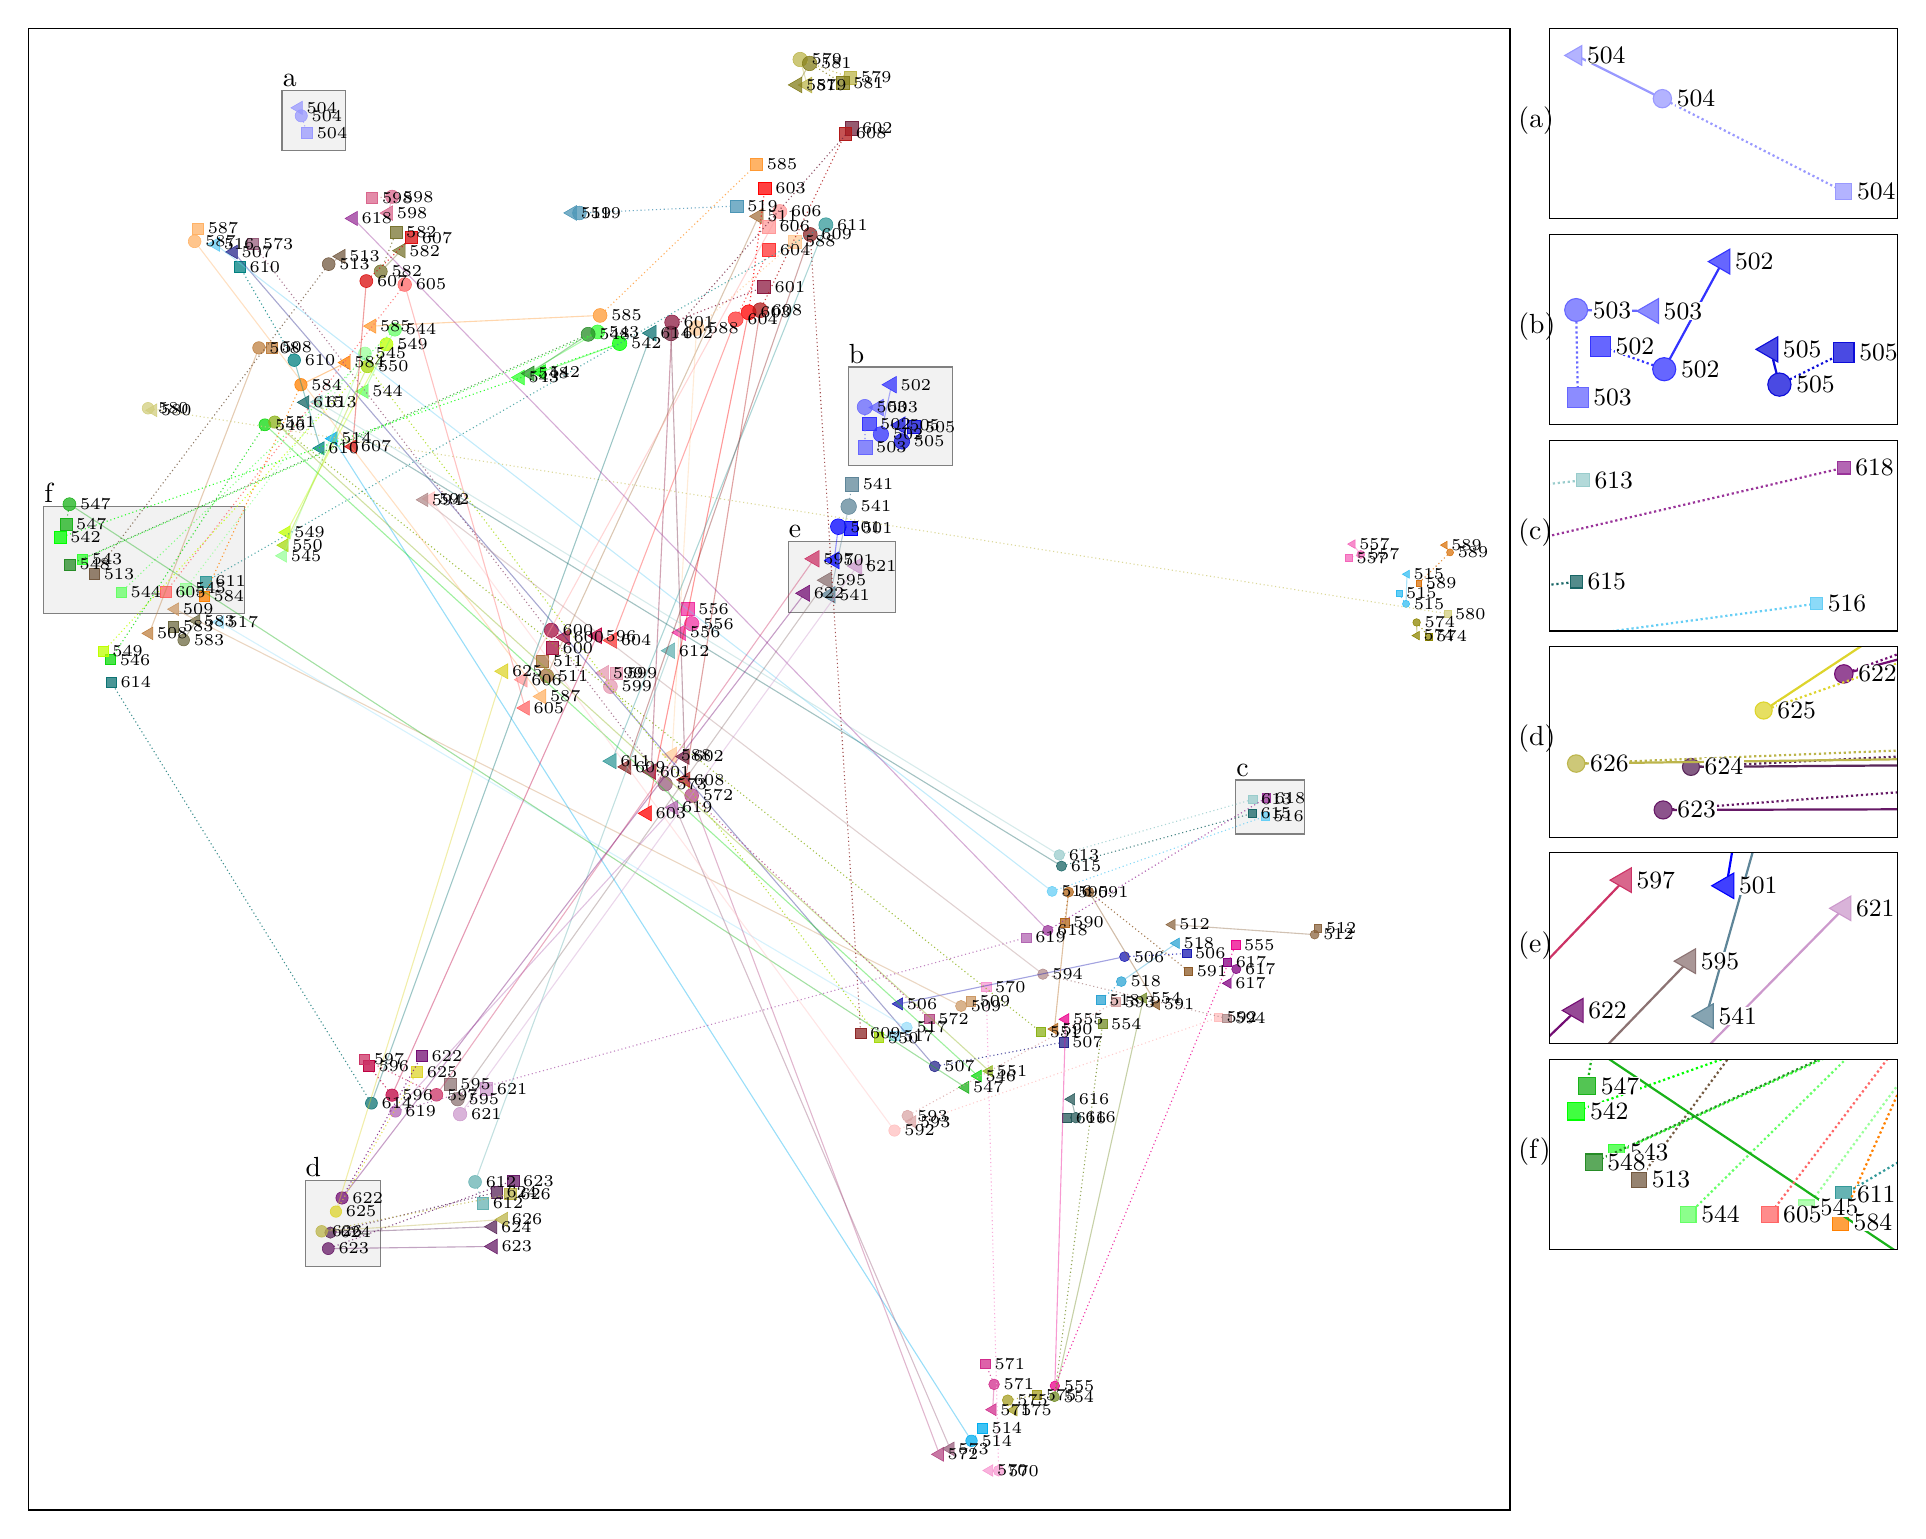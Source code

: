 \begin{tikzpicture}

\begin{axis}[name=main,
	xmin=-61.198,
	xmax=73.746,
	ymin=-70.047,
	ymax=55.805,
	axis on top,
	width=20.4cm,
	height=20.4cm,
	ytick={\empty},
	xtick={\empty},
	%axis line style={white},
	]
	\draw[draw=black!50,fill=black!05] (axis cs: -38.085, 45.400) rectangle (axis cs: -32.304, 50.543);
\node[anchor=base west,inner sep=0cm,yshift=0.05cm] at (axis cs: -38.085, 50.543) {a};
\draw[draw=black!50,fill=black!05] (axis cs: 13.486, 18.701) rectangle (axis cs: 22.947, 27.026);
\node[anchor=base west,inner sep=0cm,yshift=0.05cm] at (axis cs: 13.486, 27.026) {b};
\draw[draw=black!50,fill=black!05] (axis cs: 48.783, -12.634) rectangle (axis cs: 55.060, -8.048);
\node[anchor=base west,inner sep=0cm,yshift=0.05cm] at (axis cs: 48.783, -8.048) {c};
\draw[draw=black!50,fill=black!05] (axis cs: -35.975, -49.347) rectangle (axis cs: -29.119, -42.046);
\node[anchor=base west,inner sep=0cm,yshift=0.05cm] at (axis cs: -35.975, -42.046) {d};
\draw[draw=black!50,fill=black!05] (axis cs: 8.032, 6.183) rectangle (axis cs: 17.782, 12.241);
\node[anchor=base west,inner sep=0cm,yshift=0.05cm] at (axis cs: 8.032, 12.241) {e};
\draw[draw=black!50,fill=black!05] (axis cs: -59.784, 6.062) rectangle (axis cs: -41.523, 15.174);
\node[anchor=base west,inner sep=0cm,yshift=0.05cm] at (axis cs: -59.784, 15.174) {f};
\draw (axis cs: 12.577, 13.468) node[circle,scale=0.8,fill opacity=0.75,minimum size=0.250cm,inner sep=0cm,outer sep=0cm,fill=blue!100!white,draw=blue!100!white,very thin] (m501N) {};
\draw (axis cs: 16.454, 21.313) node[circle,scale=0.8,fill opacity=0.75,minimum size=0.245cm,inner sep=0cm,outer sep=0cm,fill=blue!80!white,draw=blue!80!white,very thin] (m502N) {};
\draw (axis cs: 14.986, 23.632) node[circle,scale=0.8,fill opacity=0.75,minimum size=0.243cm,inner sep=0cm,outer sep=0cm,fill=blue!60!white,draw=blue!60!white,very thin] (m503N) {};
\draw (axis cs: -36.333, 48.362) node[circle,scale=0.8,fill opacity=0.75,minimum size=0.194cm,inner sep=0cm,outer sep=0cm,fill=blue!40!white,draw=blue!40!white,very thin] (m504N) {};
\draw (axis cs: 18.374, 20.711) node[circle,scale=0.8,fill opacity=0.75,minimum size=0.246cm,inner sep=0cm,outer sep=0cm,fill=blue!80!darkgray,draw=blue!80!darkgray,very thin] (m505N) {};
\draw (axis cs: 38.641, -23.055) node[circle,scale=0.8,fill opacity=0.75,minimum size=0.158cm,inner sep=0cm,outer sep=0cm,fill=blue!60!darkgray,draw=blue!60!darkgray,very thin] (m506N) {};
\draw (axis cs: 21.352, -32.370) node[circle,scale=0.8,fill opacity=0.75,minimum size=0.173cm,inner sep=0cm,outer sep=0cm,fill=blue!40!darkgray,draw=blue!40!darkgray,very thin] (m507N) {};
\draw (axis cs: -40.191, 28.652) node[circle,scale=0.8,fill opacity=0.75,minimum size=0.198cm,inner sep=0cm,outer sep=0cm,fill=brown!100!white,draw=brown!100!white,very thin] (m508N) {};
\draw (axis cs: 23.757, -27.243) node[circle,scale=0.8,fill opacity=0.75,minimum size=0.177cm,inner sep=0cm,outer sep=0cm,fill=brown!80!white,draw=brown!80!white,very thin] (m509N) {};
\draw (axis cs: -13.979, 0.803) node[circle,scale=0.8,fill opacity=0.75,minimum size=0.221cm,inner sep=0cm,outer sep=0cm,fill=brown!80!darkgray,draw=brown!80!darkgray,very thin] (m511N) {};
\draw (axis cs: 55.951, -21.179) node[circle,scale=0.8,fill opacity=0.75,minimum size=0.141cm,inner sep=0cm,outer sep=0cm,fill=brown!60!darkgray,draw=brown!60!darkgray,very thin] (m512N) {};
\draw (axis cs: -33.835, 35.767) node[circle,scale=0.8,fill opacity=0.75,minimum size=0.204cm,inner sep=0cm,outer sep=0cm,fill=brown!40!darkgray,draw=brown!40!darkgray,very thin] (m513N) {};
\draw (axis cs: 24.705, -64.173) node[circle,scale=0.8,fill opacity=0.75,minimum size=0.183cm,inner sep=0cm,outer sep=0cm,fill=cyan!100!white,draw=cyan!100!white,very thin] (m514N) {};
\draw (axis cs: 64.276, 6.909) node[circle,scale=0.8,fill opacity=0.75,minimum size=0.113cm,inner sep=0cm,outer sep=0cm,fill=cyan!80!white,draw=cyan!80!white,very thin] (m515N) {};
\draw (axis cs: 32.043, -17.507) node[circle,scale=0.8,fill opacity=0.75,minimum size=0.161cm,inner sep=0cm,outer sep=0cm,fill=cyan!60!white,draw=cyan!60!white,very thin] (m516N) {};
\draw (axis cs: 18.806, -29.076) node[circle,scale=0.8,fill opacity=0.75,minimum size=0.177cm,inner sep=0cm,outer sep=0cm,fill=cyan!40!white,draw=cyan!40!white,very thin] (m517N) {};
\draw (axis cs: 38.346, -25.167) node[circle,scale=0.8,fill opacity=0.75,minimum size=0.157cm,inner sep=0cm,outer sep=0cm,fill=cyan!80!darkgray,draw=cyan!80!darkgray,very thin] (m518N) {};
\draw (axis cs: -11.000, 40.109) node[circle,scale=0.8,fill opacity=0.75,minimum size=0.218cm,inner sep=0cm,outer sep=0cm,fill=cyan!60!darkgray,draw=cyan!60!darkgray,very thin] (m519N) {};
\draw (axis cs: 13.518, 15.172) node[circle,scale=0.8,fill opacity=0.75,minimum size=0.248cm,inner sep=0cm,outer sep=0cm,fill=cyan!40!darkgray,draw=cyan!40!darkgray,very thin] (m541N) {};
\draw (axis cs: -7.338, 29.036) node[circle,scale=0.8,fill opacity=0.75,minimum size=0.229cm,inner sep=0cm,outer sep=0cm,fill=green!100!white,draw=green!100!white,very thin] (m542N) {};
\draw (axis cs: -9.337, 30.008) node[circle,scale=0.8,fill opacity=0.75,minimum size=0.221cm,inner sep=0cm,outer sep=0cm,fill=green!80!white,draw=green!80!white,very thin] (m543N) {};
\draw (axis cs: -27.810, 30.216) node[circle,scale=0.8,fill opacity=0.75,minimum size=0.212cm,inner sep=0cm,outer sep=0cm,fill=green!60!white,draw=green!60!white,very thin] (m544N) {};
\draw (axis cs: -30.534, 28.183) node[circle,scale=0.8,fill opacity=0.75,minimum size=0.204cm,inner sep=0cm,outer sep=0cm,fill=green!40!white,draw=green!40!white,very thin] (m545N) {};
\draw (axis cs: -39.643, 22.121) node[circle,scale=0.8,fill opacity=0.75,minimum size=0.191cm,inner sep=0cm,outer sep=0cm,fill=green!80!darkgray,draw=green!80!darkgray,very thin] (m546N) {};
\draw (axis cs: -57.443, 15.375) node[circle,scale=0.8,fill opacity=0.75,minimum size=0.206cm,inner sep=0cm,outer sep=0cm,fill=green!60!darkgray,draw=green!60!darkgray,very thin] (m547N) {};
\draw (axis cs: -10.205, 29.808) node[circle,scale=0.8,fill opacity=0.75,minimum size=0.223cm,inner sep=0cm,outer sep=0cm,fill=green!40!darkgray,draw=green!40!darkgray,very thin] (m548N) {};
\draw (axis cs: -28.572, 28.962) node[circle,scale=0.8,fill opacity=0.75,minimum size=0.207cm,inner sep=0cm,outer sep=0cm,fill=lime!100!white,draw=lime!100!white,very thin] (m549N) {};
\draw (axis cs: -30.308, 27.080) node[circle,scale=0.8,fill opacity=0.75,minimum size=0.201cm,inner sep=0cm,outer sep=0cm,fill=lime!80!darkgray,draw=lime!80!darkgray,very thin] (m550N) {};
\draw (axis cs: -38.750, 22.357) node[circle,scale=0.8,fill opacity=0.75,minimum size=0.194cm,inner sep=0cm,outer sep=0cm,fill=lime!60!darkgray,draw=lime!60!darkgray,very thin] (m551N) {};
\draw (axis cs: 32.259, -60.434) node[circle,scale=0.8,fill opacity=0.75,minimum size=0.156cm,inner sep=0cm,outer sep=0cm,fill=lime!40!darkgray,draw=lime!40!darkgray,very thin] (m554N) {};
\draw (axis cs: 32.295, -59.504) node[circle,scale=0.8,fill opacity=0.75,minimum size=0.152cm,inner sep=0cm,outer sep=0cm,fill=magenta!100!white,draw=magenta!100!white,very thin] (m555N) {};
\draw (axis cs: -0.771, 5.223) node[circle,scale=0.8,fill opacity=0.75,minimum size=0.230cm,inner sep=0cm,outer sep=0cm,fill=magenta!80!white,draw=magenta!80!white,very thin] (m556N) {};
\draw (axis cs: 60.155, 11.111) node[circle,scale=0.8,fill opacity=0.75,minimum size=0.125cm,inner sep=0cm,outer sep=0cm,fill=magenta!60!white,draw=magenta!60!white,very thin] (m557N) {};
\draw (axis cs: 27.176, -66.711) node[circle,scale=0.8,fill opacity=0.75,minimum size=0.171cm,inner sep=0cm,outer sep=0cm,fill=magenta!40!white,draw=magenta!40!white,very thin] (m570N) {};
\draw (axis cs: 26.761, -59.380) node[circle,scale=0.8,fill opacity=0.75,minimum size=0.170cm,inner sep=0cm,outer sep=0cm,fill=magenta!80!darkgray,draw=magenta!80!darkgray,very thin] (m571N) {};
\draw (axis cs: -0.782, -9.369) node[circle,scale=0.8,fill opacity=0.75,minimum size=0.220cm,inner sep=0cm,outer sep=0cm,fill=magenta!60!darkgray,draw=magenta!60!darkgray,very thin] (m572N) {};
\draw (axis cs: -3.182, -8.382) node[circle,scale=0.8,fill opacity=0.75,minimum size=0.224cm,inner sep=0cm,outer sep=0cm,fill=magenta!40!darkgray,draw=magenta!40!darkgray,very thin] (m573N) {};
\draw (axis cs: 65.239, 5.336) node[circle,scale=0.8,fill opacity=0.75,minimum size=0.120cm,inner sep=0cm,outer sep=0cm,fill=olive!100!white,draw=olive!100!white,very thin] (m574N) {};
\draw (axis cs: 28.002, -60.725) node[circle,scale=0.8,fill opacity=0.75,minimum size=0.172cm,inner sep=0cm,outer sep=0cm,fill=olive!80!white,draw=olive!80!white,very thin] (m575N) {};
\draw (axis cs: 9.099, 53.147) node[circle,scale=0.8,fill opacity=0.75,minimum size=0.230cm,inner sep=0cm,outer sep=0cm,fill=olive!60!white,draw=olive!60!white,very thin] (m579N) {};
\draw (axis cs: -50.289, 23.524) node[circle,scale=0.8,fill opacity=0.75,minimum size=0.185cm,inner sep=0cm,outer sep=0cm,fill=olive!40!white,draw=olive!40!white,very thin] (m580N) {};
\draw (axis cs: 9.958, 52.812) node[circle,scale=0.8,fill opacity=0.75,minimum size=0.231cm,inner sep=0cm,outer sep=0cm,fill=olive!80!darkgray,draw=olive!80!darkgray,very thin] (m581N) {};
\draw (axis cs: -29.100, 35.143) node[circle,scale=0.8,fill opacity=0.75,minimum size=0.209cm,inner sep=0cm,outer sep=0cm,fill=olive!60!darkgray,draw=olive!60!darkgray,very thin] (m582N) {};
\draw (axis cs: -47.041, 3.836) node[circle,scale=0.8,fill opacity=0.75,minimum size=0.186cm,inner sep=0cm,outer sep=0cm,fill=olive!40!darkgray,draw=olive!40!darkgray,very thin] (m583N) {};
\draw (axis cs: -36.360, 25.522) node[circle,scale=0.8,fill opacity=0.75,minimum size=0.198cm,inner sep=0cm,outer sep=0cm,fill=orange!100!white,draw=orange!100!white,very thin] (m584N) {};
\draw (axis cs: -9.120, 31.409) node[circle,scale=0.8,fill opacity=0.75,minimum size=0.220cm,inner sep=0cm,outer sep=0cm,fill=orange!80!white,draw=orange!80!white,very thin] (m585N) {};
\draw (axis cs: -46.042, 37.700) node[circle,scale=0.8,fill opacity=0.75,minimum size=0.202cm,inner sep=0cm,outer sep=0cm,fill=orange!60!white,draw=orange!60!white,very thin] (m587N) {};
\draw (axis cs: -0.336, 30.341) node[circle,scale=0.8,fill opacity=0.75,minimum size=0.236cm,inner sep=0cm,outer sep=0cm,fill=orange!40!white,draw=orange!40!white,very thin] (m588N) {};
\draw (axis cs: 68.284, 11.282) node[circle,scale=0.8,fill opacity=0.75,minimum size=0.111cm,inner sep=0cm,outer sep=0cm,fill=orange!80!darkgray,draw=orange!80!darkgray,very thin] (m589N) {};
\draw (axis cs: 33.542, -17.564) node[circle,scale=0.8,fill opacity=0.75,minimum size=0.160cm,inner sep=0cm,outer sep=0cm,fill=orange!60!darkgray,draw=orange!60!darkgray,very thin] (m590N) {};
\draw (axis cs: 35.416, -17.557) node[circle,scale=0.8,fill opacity=0.75,minimum size=0.148cm,inner sep=0cm,outer sep=0cm,fill=orange!40!darkgray,draw=orange!40!darkgray,very thin] (m591N) {};
\draw (axis cs: 17.688, -37.820) node[circle,scale=0.8,fill opacity=0.75,minimum size=0.181cm,inner sep=0cm,outer sep=0cm,fill=pink!100!white,draw=pink!100!white,very thin] (m592N) {};
\draw (axis cs: 18.874, -36.570) node[circle,scale=0.8,fill opacity=0.75,minimum size=0.178cm,inner sep=0cm,outer sep=0cm,fill=pink!80!darkgray,draw=pink!80!darkgray,very thin] (m593N) {};
\draw (axis cs: 31.205, -24.539) node[circle,scale=0.8,fill opacity=0.75,minimum size=0.167cm,inner sep=0cm,outer sep=0cm,fill=pink!60!darkgray,draw=pink!60!darkgray,very thin] (m594N) {};
\draw (axis cs: -22.094, -35.158) node[circle,scale=0.8,fill opacity=0.75,minimum size=0.215cm,inner sep=0cm,outer sep=0cm,fill=pink!40!darkgray,draw=pink!40!darkgray,very thin] (m595N) {};
\draw (axis cs: -28.067, -34.814) node[circle,scale=0.8,fill opacity=0.75,minimum size=0.197cm,inner sep=0cm,outer sep=0cm,fill=purple!100!white,draw=purple!100!white,very thin] (m596N) {};
\draw (axis cs: -24.019, -34.786) node[circle,scale=0.8,fill opacity=0.75,minimum size=0.202cm,inner sep=0cm,outer sep=0cm,fill=purple!80!white,draw=purple!80!white,very thin] (m597N) {};
\draw (axis cs: -28.054, 41.489) node[circle,scale=0.8,fill opacity=0.75,minimum size=0.211cm,inner sep=0cm,outer sep=0cm,fill=purple!60!white,draw=purple!60!white,very thin] (m598N) {};
\draw (axis cs: -8.181, -0.114) node[circle,scale=0.8,fill opacity=0.75,minimum size=0.222cm,inner sep=0cm,outer sep=0cm,fill=purple!40!white,draw=purple!40!white,very thin] (m599N) {};
\draw (axis cs: -13.556, 4.670) node[circle,scale=0.8,fill opacity=0.75,minimum size=0.225cm,inner sep=0cm,outer sep=0cm,fill=purple!80!darkgray,draw=purple!80!darkgray,very thin] (m600N) {};
\draw (axis cs: -2.567, 30.823) node[circle,scale=0.8,fill opacity=0.75,minimum size=0.233cm,inner sep=0cm,outer sep=0cm,fill=purple!60!darkgray,draw=purple!60!darkgray,very thin] (m601N) {};
\draw (axis cs: -2.669, 29.885) node[circle,scale=0.8,fill opacity=0.75,minimum size=0.235cm,inner sep=0cm,outer sep=0cm,fill=purple!40!darkgray,draw=purple!40!darkgray,very thin] (m602N) {};
\draw (axis cs: 4.408, 31.672) node[circle,scale=0.8,fill opacity=0.75,minimum size=0.238cm,inner sep=0cm,outer sep=0cm,fill=red!100!white,draw=red!100!white,very thin] (m603N) {};
\draw (axis cs: 3.226, 31.076) node[circle,scale=0.8,fill opacity=0.75,minimum size=0.238cm,inner sep=0cm,outer sep=0cm,fill=red!80!white,draw=red!80!white,very thin] (m604N) {};
\draw (axis cs: -26.912, 34.027) node[circle,scale=0.8,fill opacity=0.75,minimum size=0.216cm,inner sep=0cm,outer sep=0cm,fill=red!60!white,draw=red!60!white,very thin] (m605N) {};
\draw (axis cs: 7.249, 40.233) node[circle,scale=0.8,fill opacity=0.75,minimum size=0.225cm,inner sep=0cm,outer sep=0cm,fill=red!40!white,draw=red!40!white,very thin] (m606N) {};
\draw (axis cs: -30.406, 34.330) node[circle,scale=0.8,fill opacity=0.75,minimum size=0.206cm,inner sep=0cm,outer sep=0cm,fill=red!80!darkgray,draw=red!80!darkgray,very thin] (m607N) {};
\draw (axis cs: 5.463, 31.854) node[circle,scale=0.8,fill opacity=0.75,minimum size=0.237cm,inner sep=0cm,outer sep=0cm,fill=red!60!darkgray,draw=red!60!darkgray,very thin] (m608N) {};
\draw (axis cs: 10.019, 38.286) node[circle,scale=0.8,fill opacity=0.75,minimum size=0.221cm,inner sep=0cm,outer sep=0cm,fill=red!40!darkgray,draw=red!40!darkgray,very thin] (m609N) {};
\draw (axis cs: -36.975, 27.607) node[circle,scale=0.8,fill opacity=0.75,minimum size=0.200cm,inner sep=0cm,outer sep=0cm,fill=teal!100!white,draw=teal!100!white,very thin] (m610N) {};
\draw (axis cs: 11.443, 39.104) node[circle,scale=0.8,fill opacity=0.75,minimum size=0.225cm,inner sep=0cm,outer sep=0cm,fill=teal!80!white,draw=teal!80!white,very thin] (m611N) {};
\draw (axis cs: -20.505, -42.184) node[circle,scale=0.8,fill opacity=0.75,minimum size=0.204cm,inner sep=0cm,outer sep=0cm,fill=teal!60!white,draw=teal!60!white,very thin] (m612N) {};
\draw (axis cs: 32.697, -14.412) node[circle,scale=0.8,fill opacity=0.75,minimum size=0.169cm,inner sep=0cm,outer sep=0cm,fill=teal!40!white,draw=teal!40!white,very thin] (m613N) {};
\draw (axis cs: -29.943, -35.498) node[circle,scale=0.8,fill opacity=0.75,minimum size=0.190cm,inner sep=0cm,outer sep=0cm,fill=teal!80!darkgray,draw=teal!80!darkgray,very thin] (m614N) {};
\draw (axis cs: 32.897, -15.358) node[circle,scale=0.8,fill opacity=0.75,minimum size=0.162cm,inner sep=0cm,outer sep=0cm,fill=teal!60!darkgray,draw=teal!60!darkgray,very thin] (m615N) {};
\draw (axis cs: 34.203, -36.724) node[circle,scale=0.8,fill opacity=0.75,minimum size=0.169cm,inner sep=0cm,outer sep=0cm,fill=teal!40!darkgray,draw=teal!40!darkgray,very thin] (m616N) {};
\draw (axis cs: 48.818, -24.107) node[circle,scale=0.8,fill opacity=0.75,minimum size=0.146cm,inner sep=0cm,outer sep=0cm,fill=violet!100!white,draw=violet!100!white,very thin] (m617N) {};
\draw (axis cs: 31.655, -20.821) node[circle,scale=0.8,fill opacity=0.75,minimum size=0.163cm,inner sep=0cm,outer sep=0cm,fill=violet!80!white,draw=violet!80!white,very thin] (m618N) {};
\draw (axis cs: -27.755, -36.198) node[circle,scale=0.8,fill opacity=0.75,minimum size=0.183cm,inner sep=0cm,outer sep=0cm,fill=violet!60!white,draw=violet!60!white,very thin] (m619N) {};
\draw (axis cs: -21.870, -36.429) node[circle,scale=0.8,fill opacity=0.75,minimum size=0.215cm,inner sep=0cm,outer sep=0cm,fill=violet!40!white,draw=violet!40!white,very thin] (m621N) {};
\draw (axis cs: -32.619, -43.546) node[circle,scale=0.8,fill opacity=0.75,minimum size=0.196cm,inner sep=0cm,outer sep=0cm,fill=violet!80!darkgray,draw=violet!80!darkgray,very thin] (m622N) {};
\draw (axis cs: -33.872, -47.847) node[circle,scale=0.8,fill opacity=0.75,minimum size=0.191cm,inner sep=0cm,outer sep=0cm,fill=violet!60!darkgray,draw=violet!60!darkgray,very thin] (m623N) {};
\draw (axis cs: -33.679, -46.487) node[circle,scale=0.8,fill opacity=0.75,minimum size=0.180cm,inner sep=0cm,outer sep=0cm,fill=violet!40!darkgray,draw=violet!40!darkgray,very thin] (m624N) {};
\draw (axis cs: -33.175, -44.703) node[circle,scale=0.8,fill opacity=0.75,minimum size=0.181cm,inner sep=0cm,outer sep=0cm,fill=yellow!80!darkgray,draw=yellow!80!darkgray,very thin] (m625N) {};
\draw (axis cs: -34.475, -46.380) node[circle,scale=0.8,fill opacity=0.75,minimum size=0.185cm,inner sep=0cm,outer sep=0cm,fill=yellow!60!darkgray,draw=yellow!60!darkgray,very thin] (m626N) {};
\draw (axis cs: 12.200, 10.614) node[shape=regular polygon,regular polygon sides=3,shape border rotate=90,fill opacity=0.75,minimum size=0.249cm,inner sep=0cm,outer sep=0cm,fill=blue!100!white,draw=blue!100!white,very thin] (m501V) {};
\draw (axis cs: 17.428, 25.526) node[shape=regular polygon,regular polygon sides=3,shape border rotate=90,fill opacity=0.75,minimum size=0.243cm,inner sep=0cm,outer sep=0cm,fill=blue!80!white,draw=blue!80!white,very thin] (m502V) {};
\draw (axis cs: 16.239, 23.591) node[shape=regular polygon,regular polygon sides=3,shape border rotate=90,fill opacity=0.75,minimum size=0.242cm,inner sep=0cm,outer sep=0cm,fill=blue!60!white,draw=blue!60!white,very thin] (m503V) {};
\draw (axis cs: -36.585, 49.043) node[shape=regular polygon,regular polygon sides=3,shape border rotate=90,fill opacity=0.75,minimum size=0.192cm,inner sep=0cm,outer sep=0cm,fill=blue!40!white,draw=blue!40!white,very thin] (m504V) {};
\draw (axis cs: 18.225, 22.091) node[shape=regular polygon,regular polygon sides=3,shape border rotate=90,fill opacity=0.75,minimum size=0.245cm,inner sep=0cm,outer sep=0cm,fill=blue!80!darkgray,draw=blue!80!darkgray,very thin] (m505V) {};
\draw (axis cs: 18.111, -27.063) node[shape=regular polygon,regular polygon sides=3,shape border rotate=90,fill opacity=0.75,minimum size=0.177cm,inner sep=0cm,outer sep=0cm,fill=blue!60!darkgray,draw=blue!60!darkgray,very thin] (m506V) {};
\draw (axis cs: -42.506, 36.797) node[shape=regular polygon,regular polygon sides=3,shape border rotate=90,fill opacity=0.75,minimum size=0.201cm,inner sep=0cm,outer sep=0cm,fill=blue!40!darkgray,draw=blue!40!darkgray,very thin] (m507V) {};
\draw (axis cs: -50.181, 4.406) node[shape=regular polygon,regular polygon sides=3,shape border rotate=90,fill opacity=0.75,minimum size=0.184cm,inner sep=0cm,outer sep=0cm,fill=brown!100!white,draw=brown!100!white,very thin] (m508V) {};
\draw (axis cs: -47.831, 6.458) node[shape=regular polygon,regular polygon sides=3,shape border rotate=90,fill opacity=0.75,minimum size=0.188cm,inner sep=0cm,outer sep=0cm,fill=brown!80!white,draw=brown!80!white,very thin] (m509V) {};
\draw (axis cs: 5.309, 39.828) node[shape=regular polygon,regular polygon sides=3,shape border rotate=90,fill opacity=0.75,minimum size=0.229cm,inner sep=0cm,outer sep=0cm,fill=brown!80!darkgray,draw=brown!80!darkgray,very thin] (m511V) {};
\draw (axis cs: 42.971, -20.332) node[shape=regular polygon,regular polygon sides=3,shape border rotate=90,fill opacity=0.75,minimum size=0.155cm,inner sep=0cm,outer sep=0cm,fill=brown!60!darkgray,draw=brown!60!darkgray,very thin] (m512V) {};
\draw (axis cs: -32.716, 36.421) node[shape=regular polygon,regular polygon sides=3,shape border rotate=90,fill opacity=0.75,minimum size=0.209cm,inner sep=0cm,outer sep=0cm,fill=brown!40!darkgray,draw=brown!40!darkgray,very thin] (m513V) {};
\draw (axis cs: -33.433, 20.949) node[shape=regular polygon,regular polygon sides=3,shape border rotate=90,fill opacity=0.75,minimum size=0.199cm,inner sep=0cm,outer sep=0cm,fill=cyan!100!white,draw=cyan!100!white,very thin] (m514V) {};
\draw (axis cs: 64.363, 9.431) node[shape=regular polygon,regular polygon sides=3,shape border rotate=90,fill opacity=0.75,minimum size=0.116cm,inner sep=0cm,outer sep=0cm,fill=cyan!80!white,draw=cyan!80!white,very thin] (m515V) {};
\draw (axis cs: -44.144, 37.449) node[shape=regular polygon,regular polygon sides=3,shape border rotate=90,fill opacity=0.75,minimum size=0.204cm,inner sep=0cm,outer sep=0cm,fill=cyan!60!white,draw=cyan!60!white,very thin] (m516V) {};
\draw (axis cs: -43.757, 5.364) node[shape=regular polygon,regular polygon sides=3,shape border rotate=90,fill opacity=0.75,minimum size=0.188cm,inner sep=0cm,outer sep=0cm,fill=cyan!40!white,draw=cyan!40!white,very thin] (m517V) {};
\draw (axis cs: 43.361, -21.912) node[shape=regular polygon,regular polygon sides=3,shape border rotate=90,fill opacity=0.75,minimum size=0.154cm,inner sep=0cm,outer sep=0cm,fill=cyan!80!darkgray,draw=cyan!80!darkgray,very thin] (m518V) {};
\draw (axis cs: -11.645, 40.115) node[shape=regular polygon,regular polygon sides=3,shape border rotate=90,fill opacity=0.75,minimum size=0.218cm,inner sep=0cm,outer sep=0cm,fill=cyan!60!darkgray,draw=cyan!60!darkgray,very thin] (m519V) {};
\draw (axis cs: 11.839, 7.683) node[shape=regular polygon,regular polygon sides=3,shape border rotate=90,fill opacity=0.75,minimum size=0.242cm,inner sep=0cm,outer sep=0cm,fill=cyan!40!darkgray,draw=cyan!40!darkgray,very thin] (m541V) {};
\draw (axis cs: -14.506, 26.586) node[shape=regular polygon,regular polygon sides=3,shape border rotate=90,fill opacity=0.75,minimum size=0.222cm,inner sep=0cm,outer sep=0cm,fill=green!100!white,draw=green!100!white,very thin] (m542V) {};
\draw (axis cs: -16.412, 26.138) node[shape=regular polygon,regular polygon sides=3,shape border rotate=90,fill opacity=0.75,minimum size=0.216cm,inner sep=0cm,outer sep=0cm,fill=green!80!white,draw=green!80!white,very thin] (m543V) {};
\draw (axis cs: -30.613, 24.957) node[shape=regular polygon,regular polygon sides=3,shape border rotate=90,fill opacity=0.75,minimum size=0.205cm,inner sep=0cm,outer sep=0cm,fill=green!60!white,draw=green!60!white,very thin] (m544V) {};
\draw (axis cs: -38.006, 10.996) node[shape=regular polygon,regular polygon sides=3,shape border rotate=90,fill opacity=0.75,minimum size=0.188cm,inner sep=0cm,outer sep=0cm,fill=green!40!white,draw=green!40!white,very thin] (m545V) {};
\draw (axis cs: 25.286, -33.185) node[shape=regular polygon,regular polygon sides=3,shape border rotate=90,fill opacity=0.75,minimum size=0.171cm,inner sep=0cm,outer sep=0cm,fill=green!80!darkgray,draw=green!80!darkgray,very thin] (m546V) {};
\draw (axis cs: 24.140, -34.149) node[shape=regular polygon,regular polygon sides=3,shape border rotate=90,fill opacity=0.75,minimum size=0.176cm,inner sep=0cm,outer sep=0cm,fill=green!60!darkgray,draw=green!60!darkgray,very thin] (m547V) {};
\draw (axis cs: -15.530, 26.480) node[shape=regular polygon,regular polygon sides=3,shape border rotate=90,fill opacity=0.75,minimum size=0.217cm,inner sep=0cm,outer sep=0cm,fill=green!40!darkgray,draw=green!40!darkgray,very thin] (m548V) {};
\draw (axis cs: -37.691, 12.979) node[shape=regular polygon,regular polygon sides=3,shape border rotate=90,fill opacity=0.75,minimum size=0.192cm,inner sep=0cm,outer sep=0cm,fill=lime!100!white,draw=lime!100!white,very thin] (m549V) {};
\draw (axis cs: -37.875, 11.895) node[shape=regular polygon,regular polygon sides=3,shape border rotate=90,fill opacity=0.75,minimum size=0.189cm,inner sep=0cm,outer sep=0cm,fill=lime!80!darkgray,draw=lime!80!darkgray,very thin] (m550V) {};
\draw (axis cs: 26.319, -32.773) node[shape=regular polygon,regular polygon sides=3,shape border rotate=90,fill opacity=0.75,minimum size=0.164cm,inner sep=0cm,outer sep=0cm,fill=lime!60!darkgray,draw=lime!60!darkgray,very thin] (m551V) {};
\draw (axis cs: 40.369, -26.579) node[shape=regular polygon,regular polygon sides=3,shape border rotate=90,fill opacity=0.75,minimum size=0.153cm,inner sep=0cm,outer sep=0cm,fill=lime!40!darkgray,draw=lime!40!darkgray,very thin] (m554V) {};
\draw (axis cs: 33.274, -28.370) node[shape=regular polygon,regular polygon sides=3,shape border rotate=90,fill opacity=0.75,minimum size=0.168cm,inner sep=0cm,outer sep=0cm,fill=magenta!100!white,draw=magenta!100!white,very thin] (m555V) {};
\draw (axis cs: -1.740, 4.475) node[shape=regular polygon,regular polygon sides=3,shape border rotate=90,fill opacity=0.75,minimum size=0.233cm,inner sep=0cm,outer sep=0cm,fill=magenta!80!white,draw=magenta!80!white,very thin] (m556V) {};
\draw (axis cs: 59.406, 11.988) node[shape=regular polygon,regular polygon sides=3,shape border rotate=90,fill opacity=0.75,minimum size=0.125cm,inner sep=0cm,outer sep=0cm,fill=magenta!60!white,draw=magenta!60!white,very thin] (m557V) {};
\draw (axis cs: 26.348, -66.694) node[shape=regular polygon,regular polygon sides=3,shape border rotate=90,fill opacity=0.75,minimum size=0.171cm,inner sep=0cm,outer sep=0cm,fill=magenta!40!white,draw=magenta!40!white,very thin] (m570V) {};
\draw (axis cs: 26.632, -61.529) node[shape=regular polygon,regular polygon sides=3,shape border rotate=90,fill opacity=0.75,minimum size=0.177cm,inner sep=0cm,outer sep=0cm,fill=magenta!80!darkgray,draw=magenta!80!darkgray,very thin] (m571V) {};
\draw (axis cs: 21.788, -65.322) node[shape=regular polygon,regular polygon sides=3,shape border rotate=90,fill opacity=0.75,minimum size=0.203cm,inner sep=0cm,outer sep=0cm,fill=magenta!60!darkgray,draw=magenta!60!darkgray,very thin] (m572V) {};
\draw (axis cs: 22.764, -64.852) node[shape=regular polygon,regular polygon sides=3,shape border rotate=90,fill opacity=0.75,minimum size=0.200cm,inner sep=0cm,outer sep=0cm,fill=magenta!40!darkgray,draw=magenta!40!darkgray,very thin] (m573V) {};
\draw (axis cs: 65.270, 4.216) node[shape=regular polygon,regular polygon sides=3,shape border rotate=90,fill opacity=0.75,minimum size=0.125cm,inner sep=0cm,outer sep=0cm,fill=olive!100!white,draw=olive!100!white,very thin] (m574V) {};
\draw (axis cs: 28.544, -61.565) node[shape=regular polygon,regular polygon sides=3,shape border rotate=90,fill opacity=0.75,minimum size=0.171cm,inner sep=0cm,outer sep=0cm,fill=olive!80!white,draw=olive!80!white,very thin] (m575V) {};
\draw (axis cs: 9.744, 50.979) node[shape=regular polygon,regular polygon sides=3,shape border rotate=90,fill opacity=0.75,minimum size=0.230cm,inner sep=0cm,outer sep=0cm,fill=olive!60!white,draw=olive!60!white,very thin] (m579V) {};
\draw (axis cs: -49.819, 23.356) node[shape=regular polygon,regular polygon sides=3,shape border rotate=90,fill opacity=0.75,minimum size=0.188cm,inner sep=0cm,outer sep=0cm,fill=olive!40!white,draw=olive!40!white,very thin] (m580V) {};
\draw (axis cs: 8.847, 50.988) node[shape=regular polygon,regular polygon sides=3,shape border rotate=90,fill opacity=0.75,minimum size=0.231cm,inner sep=0cm,outer sep=0cm,fill=olive!80!darkgray,draw=olive!80!darkgray,very thin] (m581V) {};
\draw (axis cs: -27.252, 36.910) node[shape=regular polygon,regular polygon sides=3,shape border rotate=90,fill opacity=0.75,minimum size=0.214cm,inner sep=0cm,outer sep=0cm,fill=olive!60!darkgray,draw=olive!60!darkgray,very thin] (m582V) {};
\draw (axis cs: -45.891, 5.478) node[shape=regular polygon,regular polygon sides=3,shape border rotate=90,fill opacity=0.75,minimum size=0.185cm,inner sep=0cm,outer sep=0cm,fill=olive!40!darkgray,draw=olive!40!darkgray,very thin] (m583V) {};
\draw (axis cs: -32.246, 27.406) node[shape=regular polygon,regular polygon sides=3,shape border rotate=90,fill opacity=0.75,minimum size=0.205cm,inner sep=0cm,outer sep=0cm,fill=orange!100!white,draw=orange!100!white,very thin] (m584V) {};
\draw (axis cs: -29.918, 30.504) node[shape=regular polygon,regular polygon sides=3,shape border rotate=90,fill opacity=0.75,minimum size=0.208cm,inner sep=0cm,outer sep=0cm,fill=orange!80!white,draw=orange!80!white,very thin] (m585V) {};
\draw (axis cs: -14.452, -0.954) node[shape=regular polygon,regular polygon sides=3,shape border rotate=90,fill opacity=0.75,minimum size=0.214cm,inner sep=0cm,outer sep=0cm,fill=orange!60!white,draw=orange!60!white,very thin] (m587V) {};
\draw (axis cs: -2.574, -5.928) node[shape=regular polygon,regular polygon sides=3,shape border rotate=90,fill opacity=0.75,minimum size=0.232cm,inner sep=0cm,outer sep=0cm,fill=orange!40!white,draw=orange!40!white,very thin] (m588V) {};
\draw (axis cs: 67.814, 11.902) node[shape=regular polygon,regular polygon sides=3,shape border rotate=90,fill opacity=0.75,minimum size=0.112cm,inner sep=0cm,outer sep=0cm,fill=orange!80!darkgray,draw=orange!80!darkgray,very thin] (m589V) {};
\draw (axis cs: 32.257, -29.197) node[shape=regular polygon,regular polygon sides=3,shape border rotate=90,fill opacity=0.75,minimum size=0.167cm,inner sep=0cm,outer sep=0cm,fill=orange!60!darkgray,draw=orange!60!darkgray,very thin] (m590V) {};
\draw (axis cs: 41.567, -27.124) node[shape=regular polygon,regular polygon sides=3,shape border rotate=90,fill opacity=0.75,minimum size=0.152cm,inner sep=0cm,outer sep=0cm,fill=orange!40!darkgray,draw=orange!40!darkgray,very thin] (m591V) {};
\draw (axis cs: -24.566, 15.834) node[shape=regular polygon,regular polygon sides=3,shape border rotate=90,fill opacity=0.75,minimum size=0.210cm,inner sep=0cm,outer sep=0cm,fill=pink!100!white,draw=pink!100!white,very thin] (m592V) {};
\draw (axis cs: 19.312, -37.073) node[shape=regular polygon,regular polygon sides=3,shape border rotate=90,fill opacity=0.75,minimum size=0.180cm,inner sep=0cm,outer sep=0cm,fill=pink!80!darkgray,draw=pink!80!darkgray,very thin] (m593V) {};
\draw (axis cs: -25.167, 15.748) node[shape=regular polygon,regular polygon sides=3,shape border rotate=90,fill opacity=0.75,minimum size=0.196cm,inner sep=0cm,outer sep=0cm,fill=pink!60!darkgray,draw=pink!60!darkgray,very thin] (m594V) {};
\draw (axis cs: 11.525, 8.919) node[shape=regular polygon,regular polygon sides=3,shape border rotate=90,fill opacity=0.75,minimum size=0.242cm,inner sep=0cm,outer sep=0cm,fill=pink!40!darkgray,draw=pink!40!darkgray,very thin] (m595V) {};
\draw (axis cs: -9.406, 4.210) node[shape=regular polygon,regular polygon sides=3,shape border rotate=90,fill opacity=0.75,minimum size=0.230cm,inner sep=0cm,outer sep=0cm,fill=purple!100!white,draw=purple!100!white,very thin] (m596V) {};
\draw (axis cs: 10.386, 10.741) node[shape=regular polygon,regular polygon sides=3,shape border rotate=90,fill opacity=0.75,minimum size=0.241cm,inner sep=0cm,outer sep=0cm,fill=purple!80!white,draw=purple!80!white,very thin] (m597V) {};
\draw (axis cs: -28.396, 40.102) node[shape=regular polygon,regular polygon sides=3,shape border rotate=90,fill opacity=0.75,minimum size=0.213cm,inner sep=0cm,outer sep=0cm,fill=purple!60!white,draw=purple!60!white,very thin] (m598V) {};
\draw (axis cs: -8.736, 1.044) node[shape=regular polygon,regular polygon sides=3,shape border rotate=90,fill opacity=0.75,minimum size=0.224cm,inner sep=0cm,outer sep=0cm,fill=purple!40!white,draw=purple!40!white,very thin] (m599V) {};
\draw (axis cs: -12.331, 4.074) node[shape=regular polygon,regular polygon sides=3,shape border rotate=90,fill opacity=0.75,minimum size=0.226cm,inner sep=0cm,outer sep=0cm,fill=purple!80!darkgray,draw=purple!80!darkgray,very thin] (m600V) {};
\draw (axis cs: -4.467, -7.344) node[shape=regular polygon,regular polygon sides=3,shape border rotate=90,fill opacity=0.75,minimum size=0.225cm,inner sep=0cm,outer sep=0cm,fill=purple!60!darkgray,draw=purple!60!darkgray,very thin] (m601V) {};
\draw (axis cs: -1.421, -6.059) node[shape=regular polygon,regular polygon sides=3,shape border rotate=90,fill opacity=0.75,minimum size=0.229cm,inner sep=0cm,outer sep=0cm,fill=purple!40!darkgray,draw=purple!40!darkgray,very thin] (m602V) {};
\draw (axis cs: -4.851, -10.878) node[shape=regular polygon,regular polygon sides=3,shape border rotate=90,fill opacity=0.75,minimum size=0.224cm,inner sep=0cm,outer sep=0cm,fill=red!100!white,draw=red!100!white,very thin] (m603V) {};
\draw (axis cs: -8.028, 3.809) node[shape=regular polygon,regular polygon sides=3,shape border rotate=90,fill opacity=0.75,minimum size=0.230cm,inner sep=0cm,outer sep=0cm,fill=red!80!white,draw=red!80!white,very thin] (m604V) {};
\draw (axis cs: -15.942, -1.930) node[shape=regular polygon,regular polygon sides=3,shape border rotate=90,fill opacity=0.75,minimum size=0.212cm,inner sep=0cm,outer sep=0cm,fill=red!60!white,draw=red!60!white,very thin] (m605V) {};
\draw (axis cs: -16.151, 0.473) node[shape=regular polygon,regular polygon sides=3,shape border rotate=90,fill opacity=0.75,minimum size=0.218cm,inner sep=0cm,outer sep=0cm,fill=red!40!white,draw=red!40!white,very thin] (m606V) {};
\draw (axis cs: -31.656, 20.271) node[shape=regular polygon,regular polygon sides=3,shape border rotate=90,fill opacity=0.75,minimum size=0.204cm,inner sep=0cm,outer sep=0cm,fill=red!80!darkgray,draw=red!80!darkgray,very thin] (m607V) {};
\draw (axis cs: -1.356, -8.029) node[shape=regular polygon,regular polygon sides=3,shape border rotate=90,fill opacity=0.75,minimum size=0.223cm,inner sep=0cm,outer sep=0cm,fill=red!60!darkgray,draw=red!60!darkgray,very thin] (m608V) {};
\draw (axis cs: -6.719, -6.935) node[shape=regular polygon,regular polygon sides=3,shape border rotate=90,fill opacity=0.75,minimum size=0.220cm,inner sep=0cm,outer sep=0cm,fill=red!40!darkgray,draw=red!40!darkgray,very thin] (m609V) {};
\draw (axis cs: -34.591, 20.129) node[shape=regular polygon,regular polygon sides=3,shape border rotate=90,fill opacity=0.75,minimum size=0.193cm,inner sep=0cm,outer sep=0cm,fill=teal!100!white,draw=teal!100!white,very thin] (m610V) {};
\draw (axis cs: -8.068, -6.446) node[shape=regular polygon,regular polygon sides=3,shape border rotate=90,fill opacity=0.75,minimum size=0.223cm,inner sep=0cm,outer sep=0cm,fill=teal!80!white,draw=teal!80!white,very thin] (m611V) {};
\draw (axis cs: -2.735, 2.933) node[shape=regular polygon,regular polygon sides=3,shape border rotate=90,fill opacity=0.75,minimum size=0.229cm,inner sep=0cm,outer sep=0cm,fill=teal!60!white,draw=teal!60!white,very thin] (m612V) {};
\draw (axis cs: -34.793, 24.054) node[shape=regular polygon,regular polygon sides=3,shape border rotate=90,fill opacity=0.75,minimum size=0.199cm,inner sep=0cm,outer sep=0cm,fill=teal!40!white,draw=teal!40!white,very thin] (m613V) {};
\draw (axis cs: -4.438, 29.907) node[shape=regular polygon,regular polygon sides=3,shape border rotate=90,fill opacity=0.75,minimum size=0.231cm,inner sep=0cm,outer sep=0cm,fill=teal!80!darkgray,draw=teal!80!darkgray,very thin] (m614V) {};
\draw (axis cs: -35.998, 24.026) node[shape=regular polygon,regular polygon sides=3,shape border rotate=90,fill opacity=0.75,minimum size=0.195cm,inner sep=0cm,outer sep=0cm,fill=teal!60!darkgray,draw=teal!60!darkgray,very thin] (m615V) {};
\draw (axis cs: 33.792, -35.162) node[shape=regular polygon,regular polygon sides=3,shape border rotate=90,fill opacity=0.75,minimum size=0.166cm,inner sep=0cm,outer sep=0cm,fill=teal!40!darkgray,draw=teal!40!darkgray,very thin] (m616V) {};
\draw (axis cs: 48.078, -25.316) node[shape=regular polygon,regular polygon sides=3,shape border rotate=90,fill opacity=0.75,minimum size=0.146cm,inner sep=0cm,outer sep=0cm,fill=violet!100!white,draw=violet!100!white,very thin] (m617V) {};
\draw (axis cs: -31.593, 39.646) node[shape=regular polygon,regular polygon sides=3,shape border rotate=90,fill opacity=0.75,minimum size=0.209cm,inner sep=0cm,outer sep=0cm,fill=violet!80!white,draw=violet!80!white,very thin] (m618V) {};
\draw (axis cs: -2.424, -10.385) node[shape=regular polygon,regular polygon sides=3,shape border rotate=90,fill opacity=0.75,minimum size=0.210cm,inner sep=0cm,outer sep=0cm,fill=violet!60!white,draw=violet!60!white,very thin] (m619V) {};
\draw (axis cs: 14.282, 10.107) node[shape=regular polygon,regular polygon sides=3,shape border rotate=90,fill opacity=0.75,minimum size=0.240cm,inner sep=0cm,outer sep=0cm,fill=violet!40!white,draw=violet!40!white,very thin] (m621V) {};
\draw (axis cs: 9.532, 7.812) node[shape=regular polygon,regular polygon sides=3,shape border rotate=90,fill opacity=0.75,minimum size=0.235cm,inner sep=0cm,outer sep=0cm,fill=violet!80!darkgray,draw=violet!80!darkgray,very thin] (m622V) {};
\draw (axis cs: -18.875, -47.665) node[shape=regular polygon,regular polygon sides=3,shape border rotate=90,fill opacity=0.75,minimum size=0.217cm,inner sep=0cm,outer sep=0cm,fill=violet!60!darkgray,draw=violet!60!darkgray,very thin] (m623V) {};
\draw (axis cs: -18.895, -45.987) node[shape=regular polygon,regular polygon sides=3,shape border rotate=90,fill opacity=0.75,minimum size=0.208cm,inner sep=0cm,outer sep=0cm,fill=violet!40!darkgray,draw=violet!40!darkgray,very thin] (m624V) {};
\draw (axis cs: -17.923, 1.188) node[shape=regular polygon,regular polygon sides=3,shape border rotate=90,fill opacity=0.75,minimum size=0.220cm,inner sep=0cm,outer sep=0cm,fill=yellow!80!darkgray,draw=yellow!80!darkgray,very thin] (m625V) {};
\draw (axis cs: -17.920, -45.379) node[shape=regular polygon,regular polygon sides=3,shape border rotate=90,fill opacity=0.75,minimum size=0.215cm,inner sep=0cm,outer sep=0cm,fill=yellow!60!darkgray,draw=yellow!60!darkgray,very thin] (m626V) {};
\draw (axis cs: 13.711, 13.335) node[shape=regular polygon,regular polygon sides=4,fill opacity=0.75,minimum size=0.250cm,inner sep=0cm,outer sep=0cm,fill=blue!100!white,draw=blue!100!white,very thin] (m501P) {};
\draw (axis cs: 15.389, 22.212) node[shape=regular polygon,regular polygon sides=4,fill opacity=0.75,minimum size=0.242cm,inner sep=0cm,outer sep=0cm,fill=blue!80!white,draw=blue!80!white,very thin] (m502P) {};
\draw (axis cs: 15.015, 20.201) node[shape=regular polygon,regular polygon sides=4,fill opacity=0.75,minimum size=0.244cm,inner sep=0cm,outer sep=0cm,fill=blue!60!white,draw=blue!60!white,very thin] (m503P) {};
\draw (axis cs: -35.804, 46.900) node[shape=regular polygon,regular polygon sides=4,fill opacity=0.75,minimum size=0.197cm,inner sep=0cm,outer sep=0cm,fill=blue!40!white,draw=blue!40!white,very thin] (m504P) {};
\draw (axis cs: 19.447, 21.960) node[shape=regular polygon,regular polygon sides=4,fill opacity=0.75,minimum size=0.245cm,inner sep=0cm,outer sep=0cm,fill=blue!80!darkgray,draw=blue!80!darkgray,very thin] (m505P) {};
\draw (axis cs: 44.298, -22.786) node[shape=regular polygon,regular polygon sides=4,fill opacity=0.75,minimum size=0.150cm,inner sep=0cm,outer sep=0cm,fill=blue!60!darkgray,draw=blue!60!darkgray,very thin] (m506P) {};
\draw (axis cs: 33.073, -30.315) node[shape=regular polygon,regular polygon sides=4,fill opacity=0.75,minimum size=0.166cm,inner sep=0cm,outer sep=0cm,fill=blue!40!darkgray,draw=blue!40!darkgray,very thin] (m507P) {};
\draw (axis cs: -39.025, 28.700) node[shape=regular polygon,regular polygon sides=4,fill opacity=0.75,minimum size=0.199cm,inner sep=0cm,outer sep=0cm,fill=brown!100!white,draw=brown!100!white,very thin] (m508P) {};
\draw (axis cs: 24.628, -26.829) node[shape=regular polygon,regular polygon sides=4,fill opacity=0.75,minimum size=0.172cm,inner sep=0cm,outer sep=0cm,fill=brown!80!white,draw=brown!80!white,very thin] (m509P) {};
\draw (axis cs: -14.364, 2.064) node[shape=regular polygon,regular polygon sides=4,fill opacity=0.75,minimum size=0.220cm,inner sep=0cm,outer sep=0cm,fill=brown!80!darkgray,draw=brown!80!darkgray,very thin] (m511P) {};
\draw (axis cs: 56.240, -20.647) node[shape=regular polygon,regular polygon sides=4,fill opacity=0.75,minimum size=0.138cm,inner sep=0cm,outer sep=0cm,fill=brown!60!darkgray,draw=brown!60!darkgray,very thin] (m512P) {};
\draw (axis cs: -55.176, 9.469) node[shape=regular polygon,regular polygon sides=4,fill opacity=0.75,minimum size=0.186cm,inner sep=0cm,outer sep=0cm,fill=brown!40!darkgray,draw=brown!40!darkgray,very thin] (m513P) {};
\draw (axis cs: 25.682, -63.125) node[shape=regular polygon,regular polygon sides=4,fill opacity=0.75,minimum size=0.186cm,inner sep=0cm,outer sep=0cm,fill=cyan!100!white,draw=cyan!100!white,very thin] (m514P) {};
\draw (axis cs: 63.619, 7.787) node[shape=regular polygon,regular polygon sides=4,fill opacity=0.75,minimum size=0.109cm,inner sep=0cm,outer sep=0cm,fill=cyan!80!white,draw=cyan!80!white,very thin] (m515P) {};
\draw (axis cs: 51.429, -11.134) node[shape=regular polygon,regular polygon sides=4,fill opacity=0.75,minimum size=0.147cm,inner sep=0cm,outer sep=0cm,fill=cyan!60!white,draw=cyan!60!white,very thin] (m516P) {};
\draw (axis cs: 17.668, -29.769) node[shape=regular polygon,regular polygon sides=4,fill opacity=0.75,minimum size=0.177cm,inner sep=0cm,outer sep=0cm,fill=cyan!40!white,draw=cyan!40!white,very thin] (m517P) {};
\draw (axis cs: 36.455, -26.747) node[shape=regular polygon,regular polygon sides=4,fill opacity=0.75,minimum size=0.162cm,inner sep=0cm,outer sep=0cm,fill=cyan!80!darkgray,draw=cyan!80!darkgray,very thin] (m518P) {};
\draw (axis cs: 3.337, 40.703) node[shape=regular polygon,regular polygon sides=4,fill opacity=0.75,minimum size=0.222cm,inner sep=0cm,outer sep=0cm,fill=cyan!60!darkgray,draw=cyan!60!darkgray,very thin] (m519P) {};
\draw (axis cs: 13.808, 17.072) node[shape=regular polygon,regular polygon sides=4,fill opacity=0.75,minimum size=0.242cm,inner sep=0cm,outer sep=0cm,fill=cyan!40!darkgray,draw=cyan!40!darkgray,very thin] (m541P) {};
\draw (axis cs: -58.284, 12.553) node[shape=regular polygon,regular polygon sides=4,fill opacity=0.75,minimum size=0.209cm,inner sep=0cm,outer sep=0cm,fill=green!100!white,draw=green!100!white,very thin] (m542P) {};
\draw (axis cs: -56.282, 10.695) node[shape=regular polygon,regular polygon sides=4,fill opacity=0.75,minimum size=0.195cm,inner sep=0cm,outer sep=0cm,fill=green!80!white,draw=green!80!white,very thin] (m543P) {};
\draw (axis cs: -52.738, 7.895) node[shape=regular polygon,regular polygon sides=4,fill opacity=0.75,minimum size=0.190cm,inner sep=0cm,outer sep=0cm,fill=green!60!white,draw=green!60!white,very thin] (m544P) {};
\draw (axis cs: -46.858, 8.209) node[shape=regular polygon,regular polygon sides=4,fill opacity=0.75,minimum size=0.190cm,inner sep=0cm,outer sep=0cm,fill=green!40!white,draw=green!40!white,very thin] (m545P) {};
\draw (axis cs: -53.705, 2.175) node[shape=regular polygon,regular polygon sides=4,fill opacity=0.75,minimum size=0.181cm,inner sep=0cm,outer sep=0cm,fill=green!80!darkgray,draw=green!80!darkgray,very thin] (m546P) {};
\draw (axis cs: -57.751, 13.674) node[shape=regular polygon,regular polygon sides=4,fill opacity=0.75,minimum size=0.207cm,inner sep=0cm,outer sep=0cm,fill=green!60!darkgray,draw=green!60!darkgray,very thin] (m547P) {};
\draw (axis cs: -57.401, 10.265) node[shape=regular polygon,regular polygon sides=4,fill opacity=0.75,minimum size=0.195cm,inner sep=0cm,outer sep=0cm,fill=green!40!darkgray,draw=green!40!darkgray,very thin] (m548P) {};
\draw (axis cs: -54.372, 2.863) node[shape=regular polygon,regular polygon sides=4,fill opacity=0.75,minimum size=0.177cm,inner sep=0cm,outer sep=0cm,fill=lime!100!white,draw=lime!100!white,very thin] (m549P) {};
\draw (axis cs: 16.259, -29.931) node[shape=regular polygon,regular polygon sides=4,fill opacity=0.75,minimum size=0.178cm,inner sep=0cm,outer sep=0cm,fill=lime!80!darkgray,draw=lime!80!darkgray,very thin] (m550P) {};
\draw (axis cs: 31.019, -29.456) node[shape=regular polygon,regular polygon sides=4,fill opacity=0.75,minimum size=0.167cm,inner sep=0cm,outer sep=0cm,fill=lime!60!darkgray,draw=lime!60!darkgray,very thin] (m551P) {};
\draw (axis cs: 36.633, -28.790) node[shape=regular polygon,regular polygon sides=4,fill opacity=0.75,minimum size=0.160cm,inner sep=0cm,outer sep=0cm,fill=lime!40!darkgray,draw=lime!40!darkgray,very thin] (m554P) {};
\draw (axis cs: 48.766, -22.043) node[shape=regular polygon,regular polygon sides=4,fill opacity=0.75,minimum size=0.147cm,inner sep=0cm,outer sep=0cm,fill=magenta!100!white,draw=magenta!100!white,very thin] (m555P) {};
\draw (axis cs: -1.131, 6.491) node[shape=regular polygon,regular polygon sides=4,fill opacity=0.75,minimum size=0.226cm,inner sep=0cm,outer sep=0cm,fill=magenta!80!white,draw=magenta!80!white,very thin] (m556P) {};
\draw (axis cs: 59.071, 10.823) node[shape=regular polygon,regular polygon sides=4,fill opacity=0.75,minimum size=0.122cm,inner sep=0cm,outer sep=0cm,fill=magenta!60!white,draw=magenta!60!white,very thin] (m557P) {};
\draw (axis cs: 26.043, -25.643) node[shape=regular polygon,regular polygon sides=4,fill opacity=0.75,minimum size=0.164cm,inner sep=0cm,outer sep=0cm,fill=magenta!40!white,draw=magenta!40!white,very thin] (m570P) {};
\draw (axis cs: 25.983, -57.629) node[shape=regular polygon,regular polygon sides=4,fill opacity=0.75,minimum size=0.172cm,inner sep=0cm,outer sep=0cm,fill=magenta!80!darkgray,draw=magenta!80!darkgray,very thin] (m571P) {};
\draw (axis cs: 20.851, -28.334) node[shape=regular polygon,regular polygon sides=4,fill opacity=0.75,minimum size=0.176cm,inner sep=0cm,outer sep=0cm,fill=magenta!60!darkgray,draw=magenta!60!darkgray,very thin] (m572P) {};
\draw (axis cs: -40.740, 37.483) node[shape=regular polygon,regular polygon sides=4,fill opacity=0.75,minimum size=0.207cm,inner sep=0cm,outer sep=0cm,fill=magenta!40!darkgray,draw=magenta!40!darkgray,very thin] (m573P) {};
\draw (axis cs: 66.336, 4.149) node[shape=regular polygon,regular polygon sides=4,fill opacity=0.75,minimum size=0.128cm,inner sep=0cm,outer sep=0cm,fill=olive!100!white,draw=olive!100!white,very thin] (m574P) {};
\draw (axis cs: 30.675, -60.281) node[shape=regular polygon,regular polygon sides=4,fill opacity=0.75,minimum size=0.161cm,inner sep=0cm,outer sep=0cm,fill=olive!80!white,draw=olive!80!white,very thin] (m575P) {};
\draw (axis cs: 13.669, 51.611) node[shape=regular polygon,regular polygon sides=4,fill opacity=0.75,minimum size=0.230cm,inner sep=0cm,outer sep=0cm,fill=olive!60!white,draw=olive!60!white,very thin] (m579P) {};
\draw (axis cs: 68.055, 6.075) node[shape=regular polygon,regular polygon sides=4,fill opacity=0.75,minimum size=0.118cm,inner sep=0cm,outer sep=0cm,fill=olive!40!white,draw=olive!40!white,very thin] (m580P) {};
\draw (axis cs: 12.970, 51.153) node[shape=regular polygon,regular polygon sides=4,fill opacity=0.75,minimum size=0.231cm,inner sep=0cm,outer sep=0cm,fill=olive!80!darkgray,draw=olive!80!darkgray,very thin] (m581P) {};
\draw (axis cs: -27.702, 38.464) node[shape=regular polygon,regular polygon sides=4,fill opacity=0.75,minimum size=0.210cm,inner sep=0cm,outer sep=0cm,fill=olive!60!darkgray,draw=olive!60!darkgray,very thin] (m582P) {};
\draw (axis cs: -47.966, 4.979) node[shape=regular polygon,regular polygon sides=4,fill opacity=0.75,minimum size=0.187cm,inner sep=0cm,outer sep=0cm,fill=olive!40!darkgray,draw=olive!40!darkgray,very thin] (m583P) {};
\draw (axis cs: -45.183, 7.562) node[shape=regular polygon,regular polygon sides=4,fill opacity=0.75,minimum size=0.189cm,inner sep=0cm,outer sep=0cm,fill=orange!100!white,draw=orange!100!white,very thin] (m584P) {};
\draw (axis cs: 5.126, 44.223) node[shape=regular polygon,regular polygon sides=4,fill opacity=0.75,minimum size=0.217cm,inner sep=0cm,outer sep=0cm,fill=orange!80!white,draw=orange!80!white,very thin] (m585P) {};
\draw (axis cs: -45.749, 38.786) node[shape=regular polygon,regular polygon sides=4,fill opacity=0.75,minimum size=0.205cm,inner sep=0cm,outer sep=0cm,fill=orange!60!white,draw=orange!60!white,very thin] (m587P) {};
\draw (axis cs: 8.579, 37.690) node[shape=regular polygon,regular polygon sides=4,fill opacity=0.75,minimum size=0.229cm,inner sep=0cm,outer sep=0cm,fill=orange!40!white,draw=orange!40!white,very thin] (m588P) {};
\draw (axis cs: 65.434, 8.668) node[shape=regular polygon,regular polygon sides=4,fill opacity=0.75,minimum size=0.106cm,inner sep=0cm,outer sep=0cm,fill=orange!80!darkgray,draw=orange!80!darkgray,very thin] (m589P) {};
\draw (axis cs: 33.183, -20.153) node[shape=regular polygon,regular polygon sides=4,fill opacity=0.75,minimum size=0.162cm,inner sep=0cm,outer sep=0cm,fill=orange!60!darkgray,draw=orange!60!darkgray,very thin] (m590P) {};
\draw (axis cs: 44.463, -24.279) node[shape=regular polygon,regular polygon sides=4,fill opacity=0.75,minimum size=0.148cm,inner sep=0cm,outer sep=0cm,fill=orange!40!darkgray,draw=orange!40!darkgray,very thin] (m591P) {};
\draw (axis cs: 47.165, -28.229) node[shape=regular polygon,regular polygon sides=4,fill opacity=0.75,minimum size=0.149cm,inner sep=0cm,outer sep=0cm,fill=pink!100!white,draw=pink!100!white,very thin] (m592P) {};
\draw (axis cs: 37.847, -26.900) node[shape=regular polygon,regular polygon sides=4,fill opacity=0.75,minimum size=0.159cm,inner sep=0cm,outer sep=0cm,fill=pink!80!darkgray,draw=pink!80!darkgray,very thin] (m593P) {};
\draw (axis cs: 47.952, -28.292) node[shape=regular polygon,regular polygon sides=4,fill opacity=0.75,minimum size=0.149cm,inner sep=0cm,outer sep=0cm,fill=pink!60!darkgray,draw=pink!60!darkgray,very thin] (m594P) {};
\draw (axis cs: -22.773, -33.920) node[shape=regular polygon,regular polygon sides=4,fill opacity=0.75,minimum size=0.213cm,inner sep=0cm,outer sep=0cm,fill=pink!40!darkgray,draw=pink!40!darkgray,very thin] (m595P) {};
\draw (axis cs: -30.166, -32.346) node[shape=regular polygon,regular polygon sides=4,fill opacity=0.75,minimum size=0.193cm,inner sep=0cm,outer sep=0cm,fill=purple!100!white,draw=purple!100!white,very thin] (m596P) {};
\draw (axis cs: -30.598, -31.766) node[shape=regular polygon,regular polygon sides=4,fill opacity=0.75,minimum size=0.190cm,inner sep=0cm,outer sep=0cm,fill=purple!80!white,draw=purple!80!white,very thin] (m597P) {};
\draw (axis cs: -29.886, 41.384) node[shape=regular polygon,regular polygon sides=4,fill opacity=0.75,minimum size=0.205cm,inner sep=0cm,outer sep=0cm,fill=purple!60!white,draw=purple!60!white,very thin] (m598P) {};
\draw (axis cs: -7.642, 1.037) node[shape=regular polygon,regular polygon sides=4,fill opacity=0.75,minimum size=0.223cm,inner sep=0cm,outer sep=0cm,fill=purple!40!white,draw=purple!40!white,very thin] (m599P) {};
\draw (axis cs: -13.478, 3.177) node[shape=regular polygon,regular polygon sides=4,fill opacity=0.75,minimum size=0.222cm,inner sep=0cm,outer sep=0cm,fill=purple!80!darkgray,draw=purple!80!darkgray,very thin] (m600P) {};
\draw (axis cs: 5.802, 33.824) node[shape=regular polygon,regular polygon sides=4,fill opacity=0.75,minimum size=0.235cm,inner sep=0cm,outer sep=0cm,fill=purple!60!darkgray,draw=purple!60!darkgray,very thin] (m601P) {};
\draw (axis cs: 13.762, 47.305) node[shape=regular polygon,regular polygon sides=4,fill opacity=0.75,minimum size=0.234cm,inner sep=0cm,outer sep=0cm,fill=purple!40!darkgray,draw=purple!40!darkgray,very thin] (m602P) {};
\draw (axis cs: 5.895, 42.223) node[shape=regular polygon,regular polygon sides=4,fill opacity=0.75,minimum size=0.223cm,inner sep=0cm,outer sep=0cm,fill=red!100!white,draw=red!100!white,very thin] (m603P) {};
\draw (axis cs: 6.282, 36.979) node[shape=regular polygon,regular polygon sides=4,fill opacity=0.75,minimum size=0.233cm,inner sep=0cm,outer sep=0cm,fill=red!80!white,draw=red!80!white,very thin] (m604P) {};
\draw (axis cs: -48.683, 7.917) node[shape=regular polygon,regular polygon sides=4,fill opacity=0.75,minimum size=0.192cm,inner sep=0cm,outer sep=0cm,fill=red!60!white,draw=red!60!white,very thin] (m605P) {};
\draw (axis cs: 6.257, 38.964) node[shape=regular polygon,regular polygon sides=4,fill opacity=0.75,minimum size=0.229cm,inner sep=0cm,outer sep=0cm,fill=red!40!white,draw=red!40!white,very thin] (m606P) {};
\draw (axis cs: -26.289, 38.014) node[shape=regular polygon,regular polygon sides=4,fill opacity=0.75,minimum size=0.216cm,inner sep=0cm,outer sep=0cm,fill=red!80!darkgray,draw=red!80!darkgray,very thin] (m607P) {};
\draw (axis cs: 13.211, 46.874) node[shape=regular polygon,regular polygon sides=4,fill opacity=0.75,minimum size=0.231cm,inner sep=0cm,outer sep=0cm,fill=red!60!darkgray,draw=red!60!darkgray,very thin] (m608P) {};
\draw (axis cs: 14.616, -29.584) node[shape=regular polygon,regular polygon sides=4,fill opacity=0.75,minimum size=0.184cm,inner sep=0cm,outer sep=0cm,fill=red!40!darkgray,draw=red!40!darkgray,very thin] (m609P) {};
\draw (axis cs: -41.934, 35.554) node[shape=regular polygon,regular polygon sides=4,fill opacity=0.75,minimum size=0.201cm,inner sep=0cm,outer sep=0cm,fill=teal!100!white,draw=teal!100!white,very thin] (m610P) {};
\draw (axis cs: -45.023, 8.813) node[shape=regular polygon,regular polygon sides=4,fill opacity=0.75,minimum size=0.191cm,inner sep=0cm,outer sep=0cm,fill=teal!80!white,draw=teal!80!white,very thin] (m611P) {};
\draw (axis cs: -19.789, -44.004) node[shape=regular polygon,regular polygon sides=4,fill opacity=0.75,minimum size=0.203cm,inner sep=0cm,outer sep=0cm,fill=teal!60!white,draw=teal!60!white,very thin] (m612P) {};
\draw (axis cs: 50.315, -9.694) node[shape=regular polygon,regular polygon sides=4,fill opacity=0.75,minimum size=0.152cm,inner sep=0cm,outer sep=0cm,fill=teal!40!white,draw=teal!40!white,very thin] (m613P) {};
\draw (axis cs: -53.635, 0.252) node[shape=regular polygon,regular polygon sides=4,fill opacity=0.75,minimum size=0.179cm,inner sep=0cm,outer sep=0cm,fill=teal!80!darkgray,draw=teal!80!darkgray,very thin] (m614P) {};
\draw (axis cs: 50.283, -10.880) node[shape=regular polygon,regular polygon sides=4,fill opacity=0.75,minimum size=0.145cm,inner sep=0cm,outer sep=0cm,fill=teal!60!darkgray,draw=teal!60!darkgray,very thin] (m615P) {};
\draw (axis cs: 33.390, -36.741) node[shape=regular polygon,regular polygon sides=4,fill opacity=0.75,minimum size=0.170cm,inner sep=0cm,outer sep=0cm,fill=teal!40!darkgray,draw=teal!40!darkgray,very thin] (m616P) {};
\draw (axis cs: 48.014, -23.554) node[shape=regular polygon,regular polygon sides=4,fill opacity=0.75,minimum size=0.146cm,inner sep=0cm,outer sep=0cm,fill=violet!100!white,draw=violet!100!white,very thin] (m617P) {};
\draw (axis cs: 51.560, -9.548) node[shape=regular polygon,regular polygon sides=4,fill opacity=0.75,minimum size=0.150cm,inner sep=0cm,outer sep=0cm,fill=violet!80!white,draw=violet!80!white,very thin] (m618P) {};
\draw (axis cs: 29.701, -21.427) node[shape=regular polygon,regular polygon sides=4,fill opacity=0.75,minimum size=0.167cm,inner sep=0cm,outer sep=0cm,fill=violet!60!white,draw=violet!60!white,very thin] (m619P) {};
\draw (axis cs: -19.488, -34.267) node[shape=regular polygon,regular polygon sides=4,fill opacity=0.75,minimum size=0.229cm,inner sep=0cm,outer sep=0cm,fill=violet!40!white,draw=violet!40!white,very thin] (m621P) {};
\draw (axis cs: -25.366, -31.468) node[shape=regular polygon,regular polygon sides=4,fill opacity=0.75,minimum size=0.207cm,inner sep=0cm,outer sep=0cm,fill=violet!80!darkgray,draw=violet!80!darkgray,very thin] (m622P) {};
\draw (axis cs: -17.044, -42.079) node[shape=regular polygon,regular polygon sides=4,fill opacity=0.75,minimum size=0.211cm,inner sep=0cm,outer sep=0cm,fill=violet!60!darkgray,draw=violet!60!darkgray,very thin] (m623P) {};
\draw (axis cs: -18.537, -43.055) node[shape=regular polygon,regular polygon sides=4,fill opacity=0.75,minimum size=0.202cm,inner sep=0cm,outer sep=0cm,fill=violet!40!darkgray,draw=violet!40!darkgray,very thin] (m624P) {};
\draw (axis cs: -25.798, -32.855) node[shape=regular polygon,regular polygon sides=4,fill opacity=0.75,minimum size=0.203cm,inner sep=0cm,outer sep=0cm,fill=yellow!80!darkgray,draw=yellow!80!darkgray,very thin] (m625P) {};
\draw (axis cs: -17.285, -43.211) node[shape=regular polygon,regular polygon sides=4,fill opacity=0.75,minimum size=0.206cm,inner sep=0cm,outer sep=0cm,fill=yellow!60!darkgray,draw=yellow!60!darkgray,very thin] (m626P) {};
\draw[solid,blue!100!white,opacity=0.4] (m501N) -- (m501V);
\draw[densely dotted,blue!100!white,opacity=0.8] (m501N) -- (m501P);
\draw[solid,blue!80!white,opacity=0.4] (m502N) -- (m502V);
\draw[densely dotted,blue!80!white,opacity=0.8] (m502N) -- (m502P);
\draw[solid,blue!60!white,opacity=0.4] (m503N) -- (m503V);
\draw[densely dotted,blue!60!white,opacity=0.8] (m503N) -- (m503P);
\draw[solid,blue!40!white,opacity=0.4] (m504N) -- (m504V);
\draw[densely dotted,blue!40!white,opacity=0.8] (m504N) -- (m504P);
\draw[solid,blue!80!darkgray,opacity=0.4] (m505N) -- (m505V);
\draw[densely dotted,blue!80!darkgray,opacity=0.8] (m505N) -- (m505P);
\draw[solid,blue!60!darkgray,opacity=0.4] (m506N) -- (m506V);
\draw[densely dotted,blue!60!darkgray,opacity=0.8] (m506N) -- (m506P);
\draw[solid,blue!40!darkgray,opacity=0.4] (m507N) -- (m507V);
\draw[densely dotted,blue!40!darkgray,opacity=0.8] (m507N) -- (m507P);
\draw[solid,brown!100!white,opacity=0.4] (m508N) -- (m508V);
\draw[densely dotted,brown!100!white,opacity=0.8] (m508N) -- (m508P);
\draw[solid,brown!80!white,opacity=0.4] (m509N) -- (m509V);
\draw[densely dotted,brown!80!white,opacity=0.8] (m509N) -- (m509P);
\draw[solid,brown!80!darkgray,opacity=0.4] (m511N) -- (m511V);
\draw[densely dotted,brown!80!darkgray,opacity=0.8] (m511N) -- (m511P);
\draw[solid,brown!60!darkgray,opacity=0.4] (m512N) -- (m512V);
\draw[densely dotted,brown!60!darkgray,opacity=0.8] (m512N) -- (m512P);
\draw[solid,brown!40!darkgray,opacity=0.4] (m513N) -- (m513V);
\draw[densely dotted,brown!40!darkgray,opacity=0.8] (m513N) -- (m513P);
\draw[solid,cyan!100!white,opacity=0.4] (m514N) -- (m514V);
\draw[densely dotted,cyan!100!white,opacity=0.8] (m514N) -- (m514P);
\draw[solid,cyan!80!white,opacity=0.4] (m515N) -- (m515V);
\draw[densely dotted,cyan!80!white,opacity=0.8] (m515N) -- (m515P);
\draw[solid,cyan!60!white,opacity=0.4] (m516N) -- (m516V);
\draw[densely dotted,cyan!60!white,opacity=0.8] (m516N) -- (m516P);
\draw[solid,cyan!40!white,opacity=0.4] (m517N) -- (m517V);
\draw[densely dotted,cyan!40!white,opacity=0.8] (m517N) -- (m517P);
\draw[solid,cyan!80!darkgray,opacity=0.4] (m518N) -- (m518V);
\draw[densely dotted,cyan!80!darkgray,opacity=0.8] (m518N) -- (m518P);
\draw[solid,cyan!60!darkgray,opacity=0.4] (m519N) -- (m519V);
\draw[densely dotted,cyan!60!darkgray,opacity=0.8] (m519N) -- (m519P);
\draw[solid,cyan!40!darkgray,opacity=0.4] (m541N) -- (m541V);
\draw[densely dotted,cyan!40!darkgray,opacity=0.8] (m541N) -- (m541P);
\draw[solid,green!100!white,opacity=0.4] (m542N) -- (m542V);
\draw[densely dotted,green!100!white,opacity=0.8] (m542N) -- (m542P);
\draw[solid,green!80!white,opacity=0.4] (m543N) -- (m543V);
\draw[densely dotted,green!80!white,opacity=0.8] (m543N) -- (m543P);
\draw[solid,green!60!white,opacity=0.4] (m544N) -- (m544V);
\draw[densely dotted,green!60!white,opacity=0.8] (m544N) -- (m544P);
\draw[solid,green!40!white,opacity=0.4] (m545N) -- (m545V);
\draw[densely dotted,green!40!white,opacity=0.8] (m545N) -- (m545P);
\draw[solid,green!80!darkgray,opacity=0.4] (m546N) -- (m546V);
\draw[densely dotted,green!80!darkgray,opacity=0.8] (m546N) -- (m546P);
\draw[solid,green!60!darkgray,opacity=0.4] (m547N) -- (m547V);
\draw[densely dotted,green!60!darkgray,opacity=0.8] (m547N) -- (m547P);
\draw[solid,green!40!darkgray,opacity=0.4] (m548N) -- (m548V);
\draw[densely dotted,green!40!darkgray,opacity=0.8] (m548N) -- (m548P);
\draw[solid,lime!100!white,opacity=0.4] (m549N) -- (m549V);
\draw[densely dotted,lime!100!white,opacity=0.8] (m549N) -- (m549P);
\draw[solid,lime!80!darkgray,opacity=0.4] (m550N) -- (m550V);
\draw[densely dotted,lime!80!darkgray,opacity=0.8] (m550N) -- (m550P);
\draw[solid,lime!60!darkgray,opacity=0.4] (m551N) -- (m551V);
\draw[densely dotted,lime!60!darkgray,opacity=0.8] (m551N) -- (m551P);
\draw[solid,lime!40!darkgray,opacity=0.4] (m554N) -- (m554V);
\draw[densely dotted,lime!40!darkgray,opacity=0.8] (m554N) -- (m554P);
\draw[solid,magenta!100!white,opacity=0.4] (m555N) -- (m555V);
\draw[densely dotted,magenta!100!white,opacity=0.8] (m555N) -- (m555P);
\draw[solid,magenta!80!white,opacity=0.4] (m556N) -- (m556V);
\draw[densely dotted,magenta!80!white,opacity=0.8] (m556N) -- (m556P);
\draw[solid,magenta!60!white,opacity=0.4] (m557N) -- (m557V);
\draw[densely dotted,magenta!60!white,opacity=0.8] (m557N) -- (m557P);
\draw[solid,magenta!40!white,opacity=0.4] (m570N) -- (m570V);
\draw[densely dotted,magenta!40!white,opacity=0.8] (m570N) -- (m570P);
\draw[solid,magenta!80!darkgray,opacity=0.4] (m571N) -- (m571V);
\draw[densely dotted,magenta!80!darkgray,opacity=0.8] (m571N) -- (m571P);
\draw[solid,magenta!60!darkgray,opacity=0.4] (m572N) -- (m572V);
\draw[densely dotted,magenta!60!darkgray,opacity=0.8] (m572N) -- (m572P);
\draw[solid,magenta!40!darkgray,opacity=0.4] (m573N) -- (m573V);
\draw[densely dotted,magenta!40!darkgray,opacity=0.8] (m573N) -- (m573P);
\draw[solid,olive!100!white,opacity=0.4] (m574N) -- (m574V);
\draw[densely dotted,olive!100!white,opacity=0.8] (m574N) -- (m574P);
\draw[solid,olive!80!white,opacity=0.4] (m575N) -- (m575V);
\draw[densely dotted,olive!80!white,opacity=0.8] (m575N) -- (m575P);
\draw[solid,olive!60!white,opacity=0.4] (m579N) -- (m579V);
\draw[densely dotted,olive!60!white,opacity=0.8] (m579N) -- (m579P);
\draw[solid,olive!40!white,opacity=0.4] (m580N) -- (m580V);
\draw[densely dotted,olive!40!white,opacity=0.8] (m580N) -- (m580P);
\draw[solid,olive!80!darkgray,opacity=0.4] (m581N) -- (m581V);
\draw[densely dotted,olive!80!darkgray,opacity=0.8] (m581N) -- (m581P);
\draw[solid,olive!60!darkgray,opacity=0.4] (m582N) -- (m582V);
\draw[densely dotted,olive!60!darkgray,opacity=0.8] (m582N) -- (m582P);
\draw[solid,olive!40!darkgray,opacity=0.4] (m583N) -- (m583V);
\draw[densely dotted,olive!40!darkgray,opacity=0.8] (m583N) -- (m583P);
\draw[solid,orange!100!white,opacity=0.4] (m584N) -- (m584V);
\draw[densely dotted,orange!100!white,opacity=0.8] (m584N) -- (m584P);
\draw[solid,orange!80!white,opacity=0.4] (m585N) -- (m585V);
\draw[densely dotted,orange!80!white,opacity=0.8] (m585N) -- (m585P);
\draw[solid,orange!60!white,opacity=0.4] (m587N) -- (m587V);
\draw[densely dotted,orange!60!white,opacity=0.8] (m587N) -- (m587P);
\draw[solid,orange!40!white,opacity=0.4] (m588N) -- (m588V);
\draw[densely dotted,orange!40!white,opacity=0.8] (m588N) -- (m588P);
\draw[solid,orange!80!darkgray,opacity=0.4] (m589N) -- (m589V);
\draw[densely dotted,orange!80!darkgray,opacity=0.8] (m589N) -- (m589P);
\draw[solid,orange!60!darkgray,opacity=0.4] (m590N) -- (m590V);
\draw[densely dotted,orange!60!darkgray,opacity=0.8] (m590N) -- (m590P);
\draw[solid,orange!40!darkgray,opacity=0.4] (m591N) -- (m591V);
\draw[densely dotted,orange!40!darkgray,opacity=0.8] (m591N) -- (m591P);
\draw[solid,pink!100!white,opacity=0.4] (m592N) -- (m592V);
\draw[densely dotted,pink!100!white,opacity=0.8] (m592N) -- (m592P);
\draw[solid,pink!80!darkgray,opacity=0.4] (m593N) -- (m593V);
\draw[densely dotted,pink!80!darkgray,opacity=0.8] (m593N) -- (m593P);
\draw[solid,pink!60!darkgray,opacity=0.4] (m594N) -- (m594V);
\draw[densely dotted,pink!60!darkgray,opacity=0.8] (m594N) -- (m594P);
\draw[solid,pink!40!darkgray,opacity=0.4] (m595N) -- (m595V);
\draw[densely dotted,pink!40!darkgray,opacity=0.8] (m595N) -- (m595P);
\draw[solid,purple!100!white,opacity=0.4] (m596N) -- (m596V);
\draw[densely dotted,purple!100!white,opacity=0.8] (m596N) -- (m596P);
\draw[solid,purple!80!white,opacity=0.4] (m597N) -- (m597V);
\draw[densely dotted,purple!80!white,opacity=0.8] (m597N) -- (m597P);
\draw[solid,purple!60!white,opacity=0.4] (m598N) -- (m598V);
\draw[densely dotted,purple!60!white,opacity=0.8] (m598N) -- (m598P);
\draw[solid,purple!40!white,opacity=0.4] (m599N) -- (m599V);
\draw[densely dotted,purple!40!white,opacity=0.8] (m599N) -- (m599P);
\draw[solid,purple!80!darkgray,opacity=0.4] (m600N) -- (m600V);
\draw[densely dotted,purple!80!darkgray,opacity=0.8] (m600N) -- (m600P);
\draw[solid,purple!60!darkgray,opacity=0.4] (m601N) -- (m601V);
\draw[densely dotted,purple!60!darkgray,opacity=0.8] (m601N) -- (m601P);
\draw[solid,purple!40!darkgray,opacity=0.4] (m602N) -- (m602V);
\draw[densely dotted,purple!40!darkgray,opacity=0.8] (m602N) -- (m602P);
\draw[solid,red!100!white,opacity=0.4] (m603N) -- (m603V);
\draw[densely dotted,red!100!white,opacity=0.8] (m603N) -- (m603P);
\draw[solid,red!80!white,opacity=0.4] (m604N) -- (m604V);
\draw[densely dotted,red!80!white,opacity=0.8] (m604N) -- (m604P);
\draw[solid,red!60!white,opacity=0.4] (m605N) -- (m605V);
\draw[densely dotted,red!60!white,opacity=0.8] (m605N) -- (m605P);
\draw[solid,red!40!white,opacity=0.4] (m606N) -- (m606V);
\draw[densely dotted,red!40!white,opacity=0.8] (m606N) -- (m606P);
\draw[solid,red!80!darkgray,opacity=0.4] (m607N) -- (m607V);
\draw[densely dotted,red!80!darkgray,opacity=0.8] (m607N) -- (m607P);
\draw[solid,red!60!darkgray,opacity=0.4] (m608N) -- (m608V);
\draw[densely dotted,red!60!darkgray,opacity=0.8] (m608N) -- (m608P);
\draw[solid,red!40!darkgray,opacity=0.4] (m609N) -- (m609V);
\draw[densely dotted,red!40!darkgray,opacity=0.8] (m609N) -- (m609P);
\draw[solid,teal!100!white,opacity=0.4] (m610N) -- (m610V);
\draw[densely dotted,teal!100!white,opacity=0.8] (m610N) -- (m610P);
\draw[solid,teal!80!white,opacity=0.4] (m611N) -- (m611V);
\draw[densely dotted,teal!80!white,opacity=0.8] (m611N) -- (m611P);
\draw[solid,teal!60!white,opacity=0.4] (m612N) -- (m612V);
\draw[densely dotted,teal!60!white,opacity=0.8] (m612N) -- (m612P);
\draw[solid,teal!40!white,opacity=0.4] (m613N) -- (m613V);
\draw[densely dotted,teal!40!white,opacity=0.8] (m613N) -- (m613P);
\draw[solid,teal!80!darkgray,opacity=0.4] (m614N) -- (m614V);
\draw[densely dotted,teal!80!darkgray,opacity=0.8] (m614N) -- (m614P);
\draw[solid,teal!60!darkgray,opacity=0.4] (m615N) -- (m615V);
\draw[densely dotted,teal!60!darkgray,opacity=0.8] (m615N) -- (m615P);
\draw[solid,teal!40!darkgray,opacity=0.4] (m616N) -- (m616V);
\draw[densely dotted,teal!40!darkgray,opacity=0.8] (m616N) -- (m616P);
\draw[solid,violet!100!white,opacity=0.4] (m617N) -- (m617V);
\draw[densely dotted,violet!100!white,opacity=0.8] (m617N) -- (m617P);
\draw[solid,violet!80!white,opacity=0.4] (m618N) -- (m618V);
\draw[densely dotted,violet!80!white,opacity=0.8] (m618N) -- (m618P);
\draw[solid,violet!60!white,opacity=0.4] (m619N) -- (m619V);
\draw[densely dotted,violet!60!white,opacity=0.8] (m619N) -- (m619P);
\draw[solid,violet!40!white,opacity=0.4] (m621N) -- (m621V);
\draw[densely dotted,violet!40!white,opacity=0.8] (m621N) -- (m621P);
\draw[solid,violet!80!darkgray,opacity=0.4] (m622N) -- (m622V);
\draw[densely dotted,violet!80!darkgray,opacity=0.8] (m622N) -- (m622P);
\draw[solid,violet!60!darkgray,opacity=0.4] (m623N) -- (m623V);
\draw[densely dotted,violet!60!darkgray,opacity=0.8] (m623N) -- (m623P);
\draw[solid,violet!40!darkgray,opacity=0.4] (m624N) -- (m624V);
\draw[densely dotted,violet!40!darkgray,opacity=0.8] (m624N) -- (m624P);
\draw[solid,yellow!80!darkgray,opacity=0.4] (m625N) -- (m625V);
\draw[densely dotted,yellow!80!darkgray,opacity=0.8] (m625N) -- (m625P);
\draw[solid,yellow!60!darkgray,opacity=0.4] (m626N) -- (m626V);
\draw[densely dotted,yellow!60!darkgray,opacity=0.8] (m626N) -- (m626P);
\node[anchor=west,text=black,xshift=-0.07cm,opacity=1] at (m501N.east) {\fontsize{6}{6}\selectfont{}501};
\node[anchor=west,text=black,xshift=-0.07cm,opacity=1] at (m502N.east) {\fontsize{6}{6}\selectfont{}502};
\node[anchor=west,text=black,xshift=-0.07cm,opacity=1] at (m503N.east) {\fontsize{6}{6}\selectfont{}503};
\node[anchor=west,text=black,xshift=-0.07cm,opacity=1] at (m504N.east) {\fontsize{6}{6}\selectfont{}504};
\node[anchor=west,text=black,xshift=-0.07cm,opacity=1] at (m505N.east) {\fontsize{6}{6}\selectfont{}505};
\node[anchor=west,text=black,xshift=-0.07cm,opacity=1] at (m506N.east) {\fontsize{6}{6}\selectfont{}506};
\node[anchor=west,text=black,xshift=-0.07cm,opacity=1] at (m507N.east) {\fontsize{6}{6}\selectfont{}507};
\node[anchor=west,text=black,xshift=-0.07cm,opacity=1] at (m508N.east) {\fontsize{6}{6}\selectfont{}508};
\node[anchor=west,text=black,xshift=-0.07cm,opacity=1] at (m509N.east) {\fontsize{6}{6}\selectfont{}509};
\node[anchor=west,text=black,xshift=-0.07cm,opacity=1] at (m511N.east) {\fontsize{6}{6}\selectfont{}511};
\node[anchor=west,text=black,xshift=-0.07cm,opacity=1] at (m512N.east) {\fontsize{6}{6}\selectfont{}512};
\node[anchor=west,text=black,xshift=-0.07cm,opacity=1] at (m513N.east) {\fontsize{6}{6}\selectfont{}513};
\node[anchor=west,text=black,xshift=-0.07cm,opacity=1] at (m514N.east) {\fontsize{6}{6}\selectfont{}514};
\node[anchor=west,text=black,xshift=-0.07cm,opacity=1] at (m515N.east) {\fontsize{6}{6}\selectfont{}515};
\node[anchor=west,text=black,xshift=-0.07cm,opacity=1] at (m516N.east) {\fontsize{6}{6}\selectfont{}516};
\node[anchor=west,text=black,xshift=-0.07cm,opacity=1] at (m517N.east) {\fontsize{6}{6}\selectfont{}517};
\node[anchor=west,text=black,xshift=-0.07cm,opacity=1] at (m518N.east) {\fontsize{6}{6}\selectfont{}518};
\node[anchor=west,text=black,xshift=-0.07cm,opacity=1] at (m519N.east) {\fontsize{6}{6}\selectfont{}519};
\node[anchor=west,text=black,xshift=-0.07cm,opacity=1] at (m541N.east) {\fontsize{6}{6}\selectfont{}541};
\node[anchor=west,text=black,xshift=-0.07cm,opacity=1] at (m542N.east) {\fontsize{6}{6}\selectfont{}542};
\node[anchor=west,text=black,xshift=-0.07cm,opacity=1] at (m543N.east) {\fontsize{6}{6}\selectfont{}543};
\node[anchor=west,text=black,xshift=-0.07cm,opacity=1] at (m544N.east) {\fontsize{6}{6}\selectfont{}544};
\node[anchor=west,text=black,xshift=-0.07cm,opacity=1] at (m545N.east) {\fontsize{6}{6}\selectfont{}545};
\node[anchor=west,text=black,xshift=-0.07cm,opacity=1] at (m546N.east) {\fontsize{6}{6}\selectfont{}546};
\node[anchor=west,text=black,xshift=-0.07cm,opacity=1] at (m547N.east) {\fontsize{6}{6}\selectfont{}547};
\node[anchor=west,text=black,xshift=-0.07cm,opacity=1] at (m548N.east) {\fontsize{6}{6}\selectfont{}548};
\node[anchor=west,text=black,xshift=-0.07cm,opacity=1] at (m549N.east) {\fontsize{6}{6}\selectfont{}549};
\node[anchor=west,text=black,xshift=-0.07cm,opacity=1] at (m550N.east) {\fontsize{6}{6}\selectfont{}550};
\node[anchor=west,text=black,xshift=-0.07cm,opacity=1] at (m551N.east) {\fontsize{6}{6}\selectfont{}551};
\node[anchor=west,text=black,xshift=-0.07cm,opacity=1] at (m554N.east) {\fontsize{6}{6}\selectfont{}554};
\node[anchor=west,text=black,xshift=-0.07cm,opacity=1] at (m555N.east) {\fontsize{6}{6}\selectfont{}555};
\node[anchor=west,text=black,xshift=-0.07cm,opacity=1] at (m556N.east) {\fontsize{6}{6}\selectfont{}556};
\node[anchor=west,text=black,xshift=-0.07cm,opacity=1] at (m557N.east) {\fontsize{6}{6}\selectfont{}557};
\node[anchor=west,text=black,xshift=-0.07cm,opacity=1] at (m570N.east) {\fontsize{6}{6}\selectfont{}570};
\node[anchor=west,text=black,xshift=-0.07cm,opacity=1] at (m571N.east) {\fontsize{6}{6}\selectfont{}571};
\node[anchor=west,text=black,xshift=-0.07cm,opacity=1] at (m572N.east) {\fontsize{6}{6}\selectfont{}572};
\node[anchor=west,text=black,xshift=-0.07cm,opacity=1] at (m573N.east) {\fontsize{6}{6}\selectfont{}573};
\node[anchor=west,text=black,xshift=-0.07cm,opacity=1] at (m574N.east) {\fontsize{6}{6}\selectfont{}574};
\node[anchor=west,text=black,xshift=-0.07cm,opacity=1] at (m575N.east) {\fontsize{6}{6}\selectfont{}575};
\node[anchor=west,text=black,xshift=-0.07cm,opacity=1] at (m579N.east) {\fontsize{6}{6}\selectfont{}579};
\node[anchor=west,text=black,xshift=-0.07cm,opacity=1] at (m580N.east) {\fontsize{6}{6}\selectfont{}580};
\node[anchor=west,text=black,xshift=-0.07cm,opacity=1] at (m581N.east) {\fontsize{6}{6}\selectfont{}581};
\node[anchor=west,text=black,xshift=-0.07cm,opacity=1] at (m582N.east) {\fontsize{6}{6}\selectfont{}582};
\node[anchor=west,text=black,xshift=-0.07cm,opacity=1] at (m583N.east) {\fontsize{6}{6}\selectfont{}583};
\node[anchor=west,text=black,xshift=-0.07cm,opacity=1] at (m584N.east) {\fontsize{6}{6}\selectfont{}584};
\node[anchor=west,text=black,xshift=-0.07cm,opacity=1] at (m585N.east) {\fontsize{6}{6}\selectfont{}585};
\node[anchor=west,text=black,xshift=-0.07cm,opacity=1] at (m587N.east) {\fontsize{6}{6}\selectfont{}587};
\node[anchor=west,text=black,xshift=-0.07cm,opacity=1] at (m588N.east) {\fontsize{6}{6}\selectfont{}588};
\node[anchor=west,text=black,xshift=-0.07cm,opacity=1] at (m589N.east) {\fontsize{6}{6}\selectfont{}589};
\node[anchor=west,text=black,xshift=-0.07cm,opacity=1] at (m590N.east) {\fontsize{6}{6}\selectfont{}590};
\node[anchor=west,text=black,xshift=-0.07cm,opacity=1] at (m591N.east) {\fontsize{6}{6}\selectfont{}591};
\node[anchor=west,text=black,xshift=-0.07cm,opacity=1] at (m592N.east) {\fontsize{6}{6}\selectfont{}592};
\node[anchor=west,text=black,xshift=-0.07cm,opacity=1] at (m593N.east) {\fontsize{6}{6}\selectfont{}593};
\node[anchor=west,text=black,xshift=-0.07cm,opacity=1] at (m594N.east) {\fontsize{6}{6}\selectfont{}594};
\node[anchor=west,text=black,xshift=-0.07cm,opacity=1] at (m595N.east) {\fontsize{6}{6}\selectfont{}595};
\node[anchor=west,text=black,xshift=-0.07cm,opacity=1] at (m596N.east) {\fontsize{6}{6}\selectfont{}596};
\node[anchor=west,text=black,xshift=-0.07cm,opacity=1] at (m597N.east) {\fontsize{6}{6}\selectfont{}597};
\node[anchor=west,text=black,xshift=-0.07cm,opacity=1] at (m598N.east) {\fontsize{6}{6}\selectfont{}598};
\node[anchor=west,text=black,xshift=-0.07cm,opacity=1] at (m599N.east) {\fontsize{6}{6}\selectfont{}599};
\node[anchor=west,text=black,xshift=-0.07cm,opacity=1] at (m600N.east) {\fontsize{6}{6}\selectfont{}600};
\node[anchor=west,text=black,xshift=-0.07cm,opacity=1] at (m601N.east) {\fontsize{6}{6}\selectfont{}601};
\node[anchor=west,text=black,xshift=-0.07cm,opacity=1] at (m602N.east) {\fontsize{6}{6}\selectfont{}602};
\node[anchor=west,text=black,xshift=-0.07cm,opacity=1] at (m603N.east) {\fontsize{6}{6}\selectfont{}603};
\node[anchor=west,text=black,xshift=-0.07cm,opacity=1] at (m604N.east) {\fontsize{6}{6}\selectfont{}604};
\node[anchor=west,text=black,xshift=-0.07cm,opacity=1] at (m605N.east) {\fontsize{6}{6}\selectfont{}605};
\node[anchor=west,text=black,xshift=-0.07cm,opacity=1] at (m606N.east) {\fontsize{6}{6}\selectfont{}606};
\node[anchor=west,text=black,xshift=-0.07cm,opacity=1] at (m607N.east) {\fontsize{6}{6}\selectfont{}607};
\node[anchor=west,text=black,xshift=-0.07cm,opacity=1] at (m608N.east) {\fontsize{6}{6}\selectfont{}608};
\node[anchor=west,text=black,xshift=-0.07cm,opacity=1] at (m609N.east) {\fontsize{6}{6}\selectfont{}609};
\node[anchor=west,text=black,xshift=-0.07cm,opacity=1] at (m610N.east) {\fontsize{6}{6}\selectfont{}610};
\node[anchor=west,text=black,xshift=-0.07cm,opacity=1] at (m611N.east) {\fontsize{6}{6}\selectfont{}611};
\node[anchor=west,text=black,xshift=-0.07cm,opacity=1] at (m612N.east) {\fontsize{6}{6}\selectfont{}612};
\node[anchor=west,text=black,xshift=-0.07cm,opacity=1] at (m613N.east) {\fontsize{6}{6}\selectfont{}613};
\node[anchor=west,text=black,xshift=-0.07cm,opacity=1] at (m614N.east) {\fontsize{6}{6}\selectfont{}614};
\node[anchor=west,text=black,xshift=-0.07cm,opacity=1] at (m615N.east) {\fontsize{6}{6}\selectfont{}615};
\node[anchor=west,text=black,xshift=-0.07cm,opacity=1] at (m616N.east) {\fontsize{6}{6}\selectfont{}616};
\node[anchor=west,text=black,xshift=-0.07cm,opacity=1] at (m617N.east) {\fontsize{6}{6}\selectfont{}617};
\node[anchor=west,text=black,xshift=-0.07cm,opacity=1] at (m618N.east) {\fontsize{6}{6}\selectfont{}618};
\node[anchor=west,text=black,xshift=-0.07cm,opacity=1] at (m619N.east) {\fontsize{6}{6}\selectfont{}619};
\node[anchor=west,text=black,xshift=-0.07cm,opacity=1] at (m621N.east) {\fontsize{6}{6}\selectfont{}621};
\node[anchor=west,text=black,xshift=-0.07cm,opacity=1] at (m622N.east) {\fontsize{6}{6}\selectfont{}622};
\node[anchor=west,text=black,xshift=-0.07cm,opacity=1] at (m623N.east) {\fontsize{6}{6}\selectfont{}623};
\node[anchor=west,text=black,xshift=-0.07cm,opacity=1] at (m624N.east) {\fontsize{6}{6}\selectfont{}624};
\node[anchor=west,text=black,xshift=-0.07cm,opacity=1] at (m625N.east) {\fontsize{6}{6}\selectfont{}625};
\node[anchor=west,text=black,xshift=-0.07cm,opacity=1] at (m626N.east) {\fontsize{6}{6}\selectfont{}626};
\node[anchor=west,text=black,xshift=-0.07cm,opacity=1] at (m501V.east) {\fontsize{6}{6}\selectfont{}501};
\node[anchor=west,text=black,xshift=-0.07cm,opacity=1] at (m502V.east) {\fontsize{6}{6}\selectfont{}502};
\node[anchor=west,text=black,xshift=-0.07cm,opacity=1] at (m503V.east) {\fontsize{6}{6}\selectfont{}503};
\node[anchor=west,text=black,xshift=-0.07cm,opacity=1] at (m504V.east) {\fontsize{6}{6}\selectfont{}504};
\node[anchor=west,text=black,xshift=-0.07cm,opacity=1] at (m505V.east) {\fontsize{6}{6}\selectfont{}505};
\node[anchor=west,text=black,xshift=-0.07cm,opacity=1] at (m506V.east) {\fontsize{6}{6}\selectfont{}506};
\node[anchor=west,text=black,xshift=-0.07cm,opacity=1] at (m507V.east) {\fontsize{6}{6}\selectfont{}507};
\node[anchor=west,text=black,xshift=-0.07cm,opacity=1] at (m508V.east) {\fontsize{6}{6}\selectfont{}508};
\node[anchor=west,text=black,xshift=-0.07cm,opacity=1] at (m509V.east) {\fontsize{6}{6}\selectfont{}509};
\node[anchor=west,text=black,xshift=-0.07cm,opacity=1] at (m511V.east) {\fontsize{6}{6}\selectfont{}511};
\node[anchor=west,text=black,xshift=-0.07cm,opacity=1] at (m512V.east) {\fontsize{6}{6}\selectfont{}512};
\node[anchor=west,text=black,xshift=-0.07cm,opacity=1] at (m513V.east) {\fontsize{6}{6}\selectfont{}513};
\node[anchor=west,text=black,xshift=-0.07cm,opacity=1] at (m514V.east) {\fontsize{6}{6}\selectfont{}514};
\node[anchor=west,text=black,xshift=-0.07cm,opacity=1] at (m515V.east) {\fontsize{6}{6}\selectfont{}515};
\node[anchor=west,text=black,xshift=-0.07cm,opacity=1] at (m516V.east) {\fontsize{6}{6}\selectfont{}516};
\node[anchor=west,text=black,xshift=-0.07cm,opacity=1] at (m517V.east) {\fontsize{6}{6}\selectfont{}517};
\node[anchor=west,text=black,xshift=-0.07cm,opacity=1] at (m518V.east) {\fontsize{6}{6}\selectfont{}518};
\node[anchor=west,text=black,xshift=-0.07cm,opacity=1] at (m519V.east) {\fontsize{6}{6}\selectfont{}519};
\node[anchor=west,text=black,xshift=-0.07cm,opacity=1] at (m541V.east) {\fontsize{6}{6}\selectfont{}541};
\node[anchor=west,text=black,xshift=-0.07cm,opacity=1] at (m542V.east) {\fontsize{6}{6}\selectfont{}542};
\node[anchor=west,text=black,xshift=-0.07cm,opacity=1] at (m543V.east) {\fontsize{6}{6}\selectfont{}543};
\node[anchor=west,text=black,xshift=-0.07cm,opacity=1] at (m544V.east) {\fontsize{6}{6}\selectfont{}544};
\node[anchor=west,text=black,xshift=-0.07cm,opacity=1] at (m545V.east) {\fontsize{6}{6}\selectfont{}545};
\node[anchor=west,text=black,xshift=-0.07cm,opacity=1] at (m546V.east) {\fontsize{6}{6}\selectfont{}546};
\node[anchor=west,text=black,xshift=-0.07cm,opacity=1] at (m547V.east) {\fontsize{6}{6}\selectfont{}547};
\node[anchor=west,text=black,xshift=-0.07cm,opacity=1] at (m548V.east) {\fontsize{6}{6}\selectfont{}548};
\node[anchor=west,text=black,xshift=-0.07cm,opacity=1] at (m549V.east) {\fontsize{6}{6}\selectfont{}549};
\node[anchor=west,text=black,xshift=-0.07cm,opacity=1] at (m550V.east) {\fontsize{6}{6}\selectfont{}550};
\node[anchor=west,text=black,xshift=-0.07cm,opacity=1] at (m551V.east) {\fontsize{6}{6}\selectfont{}551};
\node[anchor=west,text=black,xshift=-0.07cm,opacity=1] at (m554V.east) {\fontsize{6}{6}\selectfont{}554};
\node[anchor=west,text=black,xshift=-0.07cm,opacity=1] at (m555V.east) {\fontsize{6}{6}\selectfont{}555};
\node[anchor=west,text=black,xshift=-0.07cm,opacity=1] at (m556V.east) {\fontsize{6}{6}\selectfont{}556};
\node[anchor=west,text=black,xshift=-0.07cm,opacity=1] at (m557V.east) {\fontsize{6}{6}\selectfont{}557};
\node[anchor=west,text=black,xshift=-0.07cm,opacity=1] at (m570V.east) {\fontsize{6}{6}\selectfont{}570};
\node[anchor=west,text=black,xshift=-0.07cm,opacity=1] at (m571V.east) {\fontsize{6}{6}\selectfont{}571};
\node[anchor=west,text=black,xshift=-0.07cm,opacity=1] at (m572V.east) {\fontsize{6}{6}\selectfont{}572};
\node[anchor=west,text=black,xshift=-0.07cm,opacity=1] at (m573V.east) {\fontsize{6}{6}\selectfont{}573};
\node[anchor=west,text=black,xshift=-0.07cm,opacity=1] at (m574V.east) {\fontsize{6}{6}\selectfont{}574};
\node[anchor=west,text=black,xshift=-0.07cm,opacity=1] at (m575V.east) {\fontsize{6}{6}\selectfont{}575};
\node[anchor=west,text=black,xshift=-0.07cm,opacity=1] at (m579V.east) {\fontsize{6}{6}\selectfont{}579};
\node[anchor=west,text=black,xshift=-0.07cm,opacity=1] at (m580V.east) {\fontsize{6}{6}\selectfont{}580};
\node[anchor=west,text=black,xshift=-0.07cm,opacity=1] at (m581V.east) {\fontsize{6}{6}\selectfont{}581};
\node[anchor=west,text=black,xshift=-0.07cm,opacity=1] at (m582V.east) {\fontsize{6}{6}\selectfont{}582};
\node[anchor=west,text=black,xshift=-0.07cm,opacity=1] at (m583V.east) {\fontsize{6}{6}\selectfont{}583};
\node[anchor=west,text=black,xshift=-0.07cm,opacity=1] at (m584V.east) {\fontsize{6}{6}\selectfont{}584};
\node[anchor=west,text=black,xshift=-0.07cm,opacity=1] at (m585V.east) {\fontsize{6}{6}\selectfont{}585};
\node[anchor=west,text=black,xshift=-0.07cm,opacity=1] at (m587V.east) {\fontsize{6}{6}\selectfont{}587};
\node[anchor=west,text=black,xshift=-0.07cm,opacity=1] at (m588V.east) {\fontsize{6}{6}\selectfont{}588};
\node[anchor=west,text=black,xshift=-0.07cm,opacity=1] at (m589V.east) {\fontsize{6}{6}\selectfont{}589};
\node[anchor=west,text=black,xshift=-0.07cm,opacity=1] at (m590V.east) {\fontsize{6}{6}\selectfont{}590};
\node[anchor=west,text=black,xshift=-0.07cm,opacity=1] at (m591V.east) {\fontsize{6}{6}\selectfont{}591};
\node[anchor=west,text=black,xshift=-0.07cm,opacity=1] at (m592V.east) {\fontsize{6}{6}\selectfont{}592};
\node[anchor=west,text=black,xshift=-0.07cm,opacity=1] at (m593V.east) {\fontsize{6}{6}\selectfont{}593};
\node[anchor=west,text=black,xshift=-0.07cm,opacity=1] at (m594V.east) {\fontsize{6}{6}\selectfont{}594};
\node[anchor=west,text=black,xshift=-0.07cm,opacity=1] at (m595V.east) {\fontsize{6}{6}\selectfont{}595};
\node[anchor=west,text=black,xshift=-0.07cm,opacity=1] at (m596V.east) {\fontsize{6}{6}\selectfont{}596};
\node[anchor=west,text=black,xshift=-0.07cm,opacity=1] at (m597V.east) {\fontsize{6}{6}\selectfont{}597};
\node[anchor=west,text=black,xshift=-0.07cm,opacity=1] at (m598V.east) {\fontsize{6}{6}\selectfont{}598};
\node[anchor=west,text=black,xshift=-0.07cm,opacity=1] at (m599V.east) {\fontsize{6}{6}\selectfont{}599};
\node[anchor=west,text=black,xshift=-0.07cm,opacity=1] at (m600V.east) {\fontsize{6}{6}\selectfont{}600};
\node[anchor=west,text=black,xshift=-0.07cm,opacity=1] at (m601V.east) {\fontsize{6}{6}\selectfont{}601};
\node[anchor=west,text=black,xshift=-0.07cm,opacity=1] at (m602V.east) {\fontsize{6}{6}\selectfont{}602};
\node[anchor=west,text=black,xshift=-0.07cm,opacity=1] at (m603V.east) {\fontsize{6}{6}\selectfont{}603};
\node[anchor=west,text=black,xshift=-0.07cm,opacity=1] at (m604V.east) {\fontsize{6}{6}\selectfont{}604};
\node[anchor=west,text=black,xshift=-0.07cm,opacity=1] at (m605V.east) {\fontsize{6}{6}\selectfont{}605};
\node[anchor=west,text=black,xshift=-0.07cm,opacity=1] at (m606V.east) {\fontsize{6}{6}\selectfont{}606};
\node[anchor=west,text=black,xshift=-0.07cm,opacity=1] at (m607V.east) {\fontsize{6}{6}\selectfont{}607};
\node[anchor=west,text=black,xshift=-0.07cm,opacity=1] at (m608V.east) {\fontsize{6}{6}\selectfont{}608};
\node[anchor=west,text=black,xshift=-0.07cm,opacity=1] at (m609V.east) {\fontsize{6}{6}\selectfont{}609};
\node[anchor=west,text=black,xshift=-0.07cm,opacity=1] at (m610V.east) {\fontsize{6}{6}\selectfont{}610};
\node[anchor=west,text=black,xshift=-0.07cm,opacity=1] at (m611V.east) {\fontsize{6}{6}\selectfont{}611};
\node[anchor=west,text=black,xshift=-0.07cm,opacity=1] at (m612V.east) {\fontsize{6}{6}\selectfont{}612};
\node[anchor=west,text=black,xshift=-0.07cm,opacity=1] at (m613V.east) {\fontsize{6}{6}\selectfont{}613};
\node[anchor=west,text=black,xshift=-0.07cm,opacity=1] at (m614V.east) {\fontsize{6}{6}\selectfont{}614};
\node[anchor=west,text=black,xshift=-0.07cm,opacity=1] at (m615V.east) {\fontsize{6}{6}\selectfont{}615};
\node[anchor=west,text=black,xshift=-0.07cm,opacity=1] at (m616V.east) {\fontsize{6}{6}\selectfont{}616};
\node[anchor=west,text=black,xshift=-0.07cm,opacity=1] at (m617V.east) {\fontsize{6}{6}\selectfont{}617};
\node[anchor=west,text=black,xshift=-0.07cm,opacity=1] at (m618V.east) {\fontsize{6}{6}\selectfont{}618};
\node[anchor=west,text=black,xshift=-0.07cm,opacity=1] at (m619V.east) {\fontsize{6}{6}\selectfont{}619};
\node[anchor=west,text=black,xshift=-0.07cm,opacity=1] at (m621V.east) {\fontsize{6}{6}\selectfont{}621};
\node[anchor=west,text=black,xshift=-0.07cm,opacity=1] at (m622V.east) {\fontsize{6}{6}\selectfont{}622};
\node[anchor=west,text=black,xshift=-0.07cm,opacity=1] at (m623V.east) {\fontsize{6}{6}\selectfont{}623};
\node[anchor=west,text=black,xshift=-0.07cm,opacity=1] at (m624V.east) {\fontsize{6}{6}\selectfont{}624};
\node[anchor=west,text=black,xshift=-0.07cm,opacity=1] at (m625V.east) {\fontsize{6}{6}\selectfont{}625};
\node[anchor=west,text=black,xshift=-0.07cm,opacity=1] at (m626V.east) {\fontsize{6}{6}\selectfont{}626};
\node[anchor=west,text=black,xshift=-0.07cm,opacity=1] at (m501P.east) {\fontsize{6}{6}\selectfont{}501};
\node[anchor=west,text=black,xshift=-0.07cm,opacity=1] at (m502P.east) {\fontsize{6}{6}\selectfont{}502};
\node[anchor=west,text=black,xshift=-0.07cm,opacity=1] at (m503P.east) {\fontsize{6}{6}\selectfont{}503};
\node[anchor=west,text=black,xshift=-0.07cm,opacity=1] at (m504P.east) {\fontsize{6}{6}\selectfont{}504};
\node[anchor=west,text=black,xshift=-0.07cm,opacity=1] at (m505P.east) {\fontsize{6}{6}\selectfont{}505};
\node[anchor=west,text=black,xshift=-0.07cm,opacity=1] at (m506P.east) {\fontsize{6}{6}\selectfont{}506};
\node[anchor=west,text=black,xshift=-0.07cm,opacity=1] at (m507P.east) {\fontsize{6}{6}\selectfont{}507};
\node[anchor=west,text=black,xshift=-0.07cm,opacity=1] at (m508P.east) {\fontsize{6}{6}\selectfont{}508};
\node[anchor=west,text=black,xshift=-0.07cm,opacity=1] at (m509P.east) {\fontsize{6}{6}\selectfont{}509};
\node[anchor=west,text=black,xshift=-0.07cm,opacity=1] at (m511P.east) {\fontsize{6}{6}\selectfont{}511};
\node[anchor=west,text=black,xshift=-0.07cm,opacity=1] at (m512P.east) {\fontsize{6}{6}\selectfont{}512};
\node[anchor=west,text=black,xshift=-0.07cm,opacity=1] at (m513P.east) {\fontsize{6}{6}\selectfont{}513};
\node[anchor=west,text=black,xshift=-0.07cm,opacity=1] at (m514P.east) {\fontsize{6}{6}\selectfont{}514};
\node[anchor=west,text=black,xshift=-0.07cm,opacity=1] at (m515P.east) {\fontsize{6}{6}\selectfont{}515};
\node[anchor=west,text=black,xshift=-0.07cm,opacity=1] at (m516P.east) {\fontsize{6}{6}\selectfont{}516};
\node[anchor=west,text=black,xshift=-0.07cm,opacity=1] at (m517P.east) {\fontsize{6}{6}\selectfont{}517};
\node[anchor=west,text=black,xshift=-0.07cm,opacity=1] at (m518P.east) {\fontsize{6}{6}\selectfont{}518};
\node[anchor=west,text=black,xshift=-0.07cm,opacity=1] at (m519P.east) {\fontsize{6}{6}\selectfont{}519};
\node[anchor=west,text=black,xshift=-0.07cm,opacity=1] at (m541P.east) {\fontsize{6}{6}\selectfont{}541};
\node[anchor=west,text=black,xshift=-0.07cm,opacity=1] at (m542P.east) {\fontsize{6}{6}\selectfont{}542};
\node[anchor=west,text=black,xshift=-0.07cm,opacity=1] at (m543P.east) {\fontsize{6}{6}\selectfont{}543};
\node[anchor=west,text=black,xshift=-0.07cm,opacity=1] at (m544P.east) {\fontsize{6}{6}\selectfont{}544};
\node[anchor=west,text=black,xshift=-0.07cm,opacity=1] at (m545P.east) {\fontsize{6}{6}\selectfont{}545};
\node[anchor=west,text=black,xshift=-0.07cm,opacity=1] at (m546P.east) {\fontsize{6}{6}\selectfont{}546};
\node[anchor=west,text=black,xshift=-0.07cm,opacity=1] at (m547P.east) {\fontsize{6}{6}\selectfont{}547};
\node[anchor=west,text=black,xshift=-0.07cm,opacity=1] at (m548P.east) {\fontsize{6}{6}\selectfont{}548};
\node[anchor=west,text=black,xshift=-0.07cm,opacity=1] at (m549P.east) {\fontsize{6}{6}\selectfont{}549};
\node[anchor=west,text=black,xshift=-0.07cm,opacity=1] at (m550P.east) {\fontsize{6}{6}\selectfont{}550};
\node[anchor=west,text=black,xshift=-0.07cm,opacity=1] at (m551P.east) {\fontsize{6}{6}\selectfont{}551};
\node[anchor=west,text=black,xshift=-0.07cm,opacity=1] at (m554P.east) {\fontsize{6}{6}\selectfont{}554};
\node[anchor=west,text=black,xshift=-0.07cm,opacity=1] at (m555P.east) {\fontsize{6}{6}\selectfont{}555};
\node[anchor=west,text=black,xshift=-0.07cm,opacity=1] at (m556P.east) {\fontsize{6}{6}\selectfont{}556};
\node[anchor=west,text=black,xshift=-0.07cm,opacity=1] at (m557P.east) {\fontsize{6}{6}\selectfont{}557};
\node[anchor=west,text=black,xshift=-0.07cm,opacity=1] at (m570P.east) {\fontsize{6}{6}\selectfont{}570};
\node[anchor=west,text=black,xshift=-0.07cm,opacity=1] at (m571P.east) {\fontsize{6}{6}\selectfont{}571};
\node[anchor=west,text=black,xshift=-0.07cm,opacity=1] at (m572P.east) {\fontsize{6}{6}\selectfont{}572};
\node[anchor=west,text=black,xshift=-0.07cm,opacity=1] at (m573P.east) {\fontsize{6}{6}\selectfont{}573};
\node[anchor=west,text=black,xshift=-0.07cm,opacity=1] at (m574P.east) {\fontsize{6}{6}\selectfont{}574};
\node[anchor=west,text=black,xshift=-0.07cm,opacity=1] at (m575P.east) {\fontsize{6}{6}\selectfont{}575};
\node[anchor=west,text=black,xshift=-0.07cm,opacity=1] at (m579P.east) {\fontsize{6}{6}\selectfont{}579};
\node[anchor=west,text=black,xshift=-0.07cm,opacity=1] at (m580P.east) {\fontsize{6}{6}\selectfont{}580};
\node[anchor=west,text=black,xshift=-0.07cm,opacity=1] at (m581P.east) {\fontsize{6}{6}\selectfont{}581};
\node[anchor=west,text=black,xshift=-0.07cm,opacity=1] at (m582P.east) {\fontsize{6}{6}\selectfont{}582};
\node[anchor=west,text=black,xshift=-0.07cm,opacity=1] at (m583P.east) {\fontsize{6}{6}\selectfont{}583};
\node[anchor=west,text=black,xshift=-0.07cm,opacity=1] at (m584P.east) {\fontsize{6}{6}\selectfont{}584};
\node[anchor=west,text=black,xshift=-0.07cm,opacity=1] at (m585P.east) {\fontsize{6}{6}\selectfont{}585};
\node[anchor=west,text=black,xshift=-0.07cm,opacity=1] at (m587P.east) {\fontsize{6}{6}\selectfont{}587};
\node[anchor=west,text=black,xshift=-0.07cm,opacity=1] at (m588P.east) {\fontsize{6}{6}\selectfont{}588};
\node[anchor=west,text=black,xshift=-0.07cm,opacity=1] at (m589P.east) {\fontsize{6}{6}\selectfont{}589};
\node[anchor=west,text=black,xshift=-0.07cm,opacity=1] at (m590P.east) {\fontsize{6}{6}\selectfont{}590};
\node[anchor=west,text=black,xshift=-0.07cm,opacity=1] at (m591P.east) {\fontsize{6}{6}\selectfont{}591};
\node[anchor=west,text=black,xshift=-0.07cm,opacity=1] at (m592P.east) {\fontsize{6}{6}\selectfont{}592};
\node[anchor=west,text=black,xshift=-0.07cm,opacity=1] at (m593P.east) {\fontsize{6}{6}\selectfont{}593};
\node[anchor=west,text=black,xshift=-0.07cm,opacity=1] at (m594P.east) {\fontsize{6}{6}\selectfont{}594};
\node[anchor=west,text=black,xshift=-0.07cm,opacity=1] at (m595P.east) {\fontsize{6}{6}\selectfont{}595};
\node[anchor=west,text=black,xshift=-0.07cm,opacity=1] at (m596P.east) {\fontsize{6}{6}\selectfont{}596};
\node[anchor=west,text=black,xshift=-0.07cm,opacity=1] at (m597P.east) {\fontsize{6}{6}\selectfont{}597};
\node[anchor=west,text=black,xshift=-0.07cm,opacity=1] at (m598P.east) {\fontsize{6}{6}\selectfont{}598};
\node[anchor=west,text=black,xshift=-0.07cm,opacity=1] at (m599P.east) {\fontsize{6}{6}\selectfont{}599};
\node[anchor=west,text=black,xshift=-0.07cm,opacity=1] at (m600P.east) {\fontsize{6}{6}\selectfont{}600};
\node[anchor=west,text=black,xshift=-0.07cm,opacity=1] at (m601P.east) {\fontsize{6}{6}\selectfont{}601};
\node[anchor=west,text=black,xshift=-0.07cm,opacity=1] at (m602P.east) {\fontsize{6}{6}\selectfont{}602};
\node[anchor=west,text=black,xshift=-0.07cm,opacity=1] at (m603P.east) {\fontsize{6}{6}\selectfont{}603};
\node[anchor=west,text=black,xshift=-0.07cm,opacity=1] at (m604P.east) {\fontsize{6}{6}\selectfont{}604};
\node[anchor=west,text=black,xshift=-0.07cm,opacity=1] at (m605P.east) {\fontsize{6}{6}\selectfont{}605};
\node[anchor=west,text=black,xshift=-0.07cm,opacity=1] at (m606P.east) {\fontsize{6}{6}\selectfont{}606};
\node[anchor=west,text=black,xshift=-0.07cm,opacity=1] at (m607P.east) {\fontsize{6}{6}\selectfont{}607};
\node[anchor=west,text=black,xshift=-0.07cm,opacity=1] at (m608P.east) {\fontsize{6}{6}\selectfont{}608};
\node[anchor=west,text=black,xshift=-0.07cm,opacity=1] at (m609P.east) {\fontsize{6}{6}\selectfont{}609};
\node[anchor=west,text=black,xshift=-0.07cm,opacity=1] at (m610P.east) {\fontsize{6}{6}\selectfont{}610};
\node[anchor=west,text=black,xshift=-0.07cm,opacity=1] at (m611P.east) {\fontsize{6}{6}\selectfont{}611};
\node[anchor=west,text=black,xshift=-0.07cm,opacity=1] at (m612P.east) {\fontsize{6}{6}\selectfont{}612};
\node[anchor=west,text=black,xshift=-0.07cm,opacity=1] at (m613P.east) {\fontsize{6}{6}\selectfont{}613};
\node[anchor=west,text=black,xshift=-0.07cm,opacity=1] at (m614P.east) {\fontsize{6}{6}\selectfont{}614};
\node[anchor=west,text=black,xshift=-0.07cm,opacity=1] at (m615P.east) {\fontsize{6}{6}\selectfont{}615};
\node[anchor=west,text=black,xshift=-0.07cm,opacity=1] at (m616P.east) {\fontsize{6}{6}\selectfont{}616};
\node[anchor=west,text=black,xshift=-0.07cm,opacity=1] at (m617P.east) {\fontsize{6}{6}\selectfont{}617};
\node[anchor=west,text=black,xshift=-0.07cm,opacity=1] at (m618P.east) {\fontsize{6}{6}\selectfont{}618};
\node[anchor=west,text=black,xshift=-0.07cm,opacity=1] at (m619P.east) {\fontsize{6}{6}\selectfont{}619};
\node[anchor=west,text=black,xshift=-0.07cm,opacity=1] at (m621P.east) {\fontsize{6}{6}\selectfont{}621};
\node[anchor=west,text=black,xshift=-0.07cm,opacity=1] at (m622P.east) {\fontsize{6}{6}\selectfont{}622};
\node[anchor=west,text=black,xshift=-0.07cm,opacity=1] at (m623P.east) {\fontsize{6}{6}\selectfont{}623};
\node[anchor=west,text=black,xshift=-0.07cm,opacity=1] at (m624P.east) {\fontsize{6}{6}\selectfont{}624};
\node[anchor=west,text=black,xshift=-0.07cm,opacity=1] at (m625P.east) {\fontsize{6}{6}\selectfont{}625};
\node[anchor=west,text=black,xshift=-0.07cm,opacity=1] at (m626P.east) {\fontsize{6}{6}\selectfont{}626};

\end{axis}

begin\begin{axis}[name=spybox-a,
	%enlargelimits=false,
	%axis equal=false,
	xmin=-36.663,
	xmax=-35.647,
	ymin=46.471,
	ymax=49.472,
	axis on top,
	width=6cm,
	height=4cm,
	ytick={\empty},
	xtick={\empty},
	anchor=north west,
	enlargelimits=false,
	axis equal=false,
	at={(main.north east)},xshift=0.5cm,
	]
	\draw (axis cs: -36.333, 48.362) node[circle,scale=0.8,fill opacity=0.75,minimum size=0.291cm,inner sep=0cm,outer sep=0cm,fill=blue!40!white,draw=blue!40!white] (m504N) {};
\draw (axis cs: -36.585, 49.043) node[shape=regular polygon,regular polygon sides=3,shape border rotate=90,fill opacity=0.75,minimum size=0.288cm,inner sep=0cm,outer sep=0cm,fill=blue!40!white,draw=blue!40!white] (m504V) {};
\draw (axis cs: -35.804, 46.900) node[shape=regular polygon,regular polygon sides=4,fill opacity=0.75,minimum size=0.295cm,inner sep=0cm,outer sep=0cm,fill=blue!40!white,draw=blue!40!white] (m504P) {};
\draw[solid,blue!40!white,opacity=1,thick] (m504N) -- (m504V);
\draw[densely dotted,blue!40!white,opacity=1,thick] (m504N) -- (m504P);
\node[anchor=west,rectangle,fill=white,text=black,xshift=0.05cm,inner sep=0.01cm] at (m504N.east) {\fontsize{9}{9}\selectfont{}504};
\node[anchor=west,rectangle,fill=white,text=black,xshift=0.05cm,inner sep=0.01cm] at (m504V.east) {\fontsize{9}{9}\selectfont{}504};
\node[anchor=west,rectangle,fill=white,text=black,xshift=0.05cm,inner sep=0.01cm] at (m504P.east) {\fontsize{9}{9}\selectfont{}504};

\end{axis}
\node[anchor=base west,inner sep=0cm,yshift=-0.05cm,xshift=-0.4cm] at (spybox-a.west) {(a)};

\begin{axis}[name=spybox-b,
	%enlargelimits=false,
	%axis equal=false,
	xmin=14.54,
	xmax=20.339,
	ymin=19.136,
	ymax=26.591,
	axis on top,
	width=6cm,
	height=4cm,
	ytick={\empty},
	xtick={\empty},
	anchor=north west,
	enlargelimits=false,
	axis equal=false,
	at={(spybox-a.south west)},yshift=-0.2cm,
	]
	\draw (axis cs: 16.454, 21.313) node[circle,scale=0.8,fill opacity=0.75,minimum size=0.367cm,inner sep=0cm,outer sep=0cm,fill=blue!80!white,draw=blue!80!white] (m502N) {};
\draw (axis cs: 14.986, 23.632) node[circle,scale=0.8,fill opacity=0.75,minimum size=0.364cm,inner sep=0cm,outer sep=0cm,fill=blue!60!white,draw=blue!60!white] (m503N) {};
\draw (axis cs: 18.374, 20.711) node[circle,scale=0.8,fill opacity=0.75,minimum size=0.369cm,inner sep=0cm,outer sep=0cm,fill=blue!80!darkgray,draw=blue!80!darkgray] (m505N) {};
\draw (axis cs: 17.428, 25.526) node[shape=regular polygon,regular polygon sides=3,shape border rotate=90,fill opacity=0.75,minimum size=0.364cm,inner sep=0cm,outer sep=0cm,fill=blue!80!white,draw=blue!80!white] (m502V) {};
\draw (axis cs: 16.239, 23.591) node[shape=regular polygon,regular polygon sides=3,shape border rotate=90,fill opacity=0.75,minimum size=0.363cm,inner sep=0cm,outer sep=0cm,fill=blue!60!white,draw=blue!60!white] (m503V) {};
\draw (axis cs: 18.225, 22.091) node[shape=regular polygon,regular polygon sides=3,shape border rotate=90,fill opacity=0.75,minimum size=0.368cm,inner sep=0cm,outer sep=0cm,fill=blue!80!darkgray,draw=blue!80!darkgray] (m505V) {};
\draw (axis cs: 15.389, 22.212) node[shape=regular polygon,regular polygon sides=4,fill opacity=0.75,minimum size=0.363cm,inner sep=0cm,outer sep=0cm,fill=blue!80!white,draw=blue!80!white] (m502P) {};
\draw (axis cs: 15.015, 20.201) node[shape=regular polygon,regular polygon sides=4,fill opacity=0.75,minimum size=0.366cm,inner sep=0cm,outer sep=0cm,fill=blue!60!white,draw=blue!60!white] (m503P) {};
\draw (axis cs: 19.447, 21.960) node[shape=regular polygon,regular polygon sides=4,fill opacity=0.75,minimum size=0.367cm,inner sep=0cm,outer sep=0cm,fill=blue!80!darkgray,draw=blue!80!darkgray] (m505P) {};
\draw[solid,blue!80!white,opacity=1,thick] (m502N) -- (m502V);
\draw[densely dotted,blue!80!white,opacity=1,thick] (m502N) -- (m502P);
\draw[solid,blue!60!white,opacity=1,thick] (m503N) -- (m503V);
\draw[densely dotted,blue!60!white,opacity=1,thick] (m503N) -- (m503P);
\draw[solid,blue!80!darkgray,opacity=1,thick] (m505N) -- (m505V);
\draw[densely dotted,blue!80!darkgray,opacity=1,thick] (m505N) -- (m505P);
\node[anchor=west,rectangle,fill=white,text=black,xshift=0.05cm,inner sep=0.01cm] at (m502N.east) {\fontsize{9}{9}\selectfont{}502};
\node[anchor=west,rectangle,fill=white,text=black,xshift=0.05cm,inner sep=0.01cm] at (m503N.east) {\fontsize{9}{9}\selectfont{}503};
\node[anchor=west,rectangle,fill=white,text=black,xshift=0.05cm,inner sep=0.01cm] at (m505N.east) {\fontsize{9}{9}\selectfont{}505};
\node[anchor=west,rectangle,fill=white,text=black,xshift=0.05cm,inner sep=0.01cm] at (m502V.east) {\fontsize{9}{9}\selectfont{}502};
\node[anchor=west,rectangle,fill=white,text=black,xshift=0.05cm,inner sep=0.01cm] at (m503V.east) {\fontsize{9}{9}\selectfont{}503};
\node[anchor=west,rectangle,fill=white,text=black,xshift=0.05cm,inner sep=0.01cm] at (m505V.east) {\fontsize{9}{9}\selectfont{}505};
\node[anchor=west,rectangle,fill=white,text=black,xshift=0.05cm,inner sep=0.01cm] at (m502P.east) {\fontsize{9}{9}\selectfont{}502};
\node[anchor=west,rectangle,fill=white,text=black,xshift=0.05cm,inner sep=0.01cm] at (m503P.east) {\fontsize{9}{9}\selectfont{}503};
\node[anchor=west,rectangle,fill=white,text=black,xshift=0.05cm,inner sep=0.01cm] at (m505P.east) {\fontsize{9}{9}\selectfont{}505};

\end{axis}
\node[anchor=base west,inner sep=0cm,yshift=-0.05cm,xshift=-0.4cm] at (spybox-b.west) {(b)};

\begin{axis}[name=spybox-c,
	%enlargelimits=false,
	%axis equal=false,
	xmin=50.155,
	xmax=51.815,
	ymin=-11.452,
	ymax=-9.231,
	axis on top,
	width=6cm,
	height=4cm,
	ytick={\empty},
	xtick={\empty},
	anchor=north west,
	enlargelimits=false,
	axis equal=false,
	at={(spybox-b.south west)},yshift=-0.2cm,
	]
	\draw (axis cs: 32.043, -17.507) node[circle,scale=0.8,fill opacity=0.75,minimum size=0.241cm,inner sep=0cm,outer sep=0cm,fill=cyan!60!white,draw=cyan!60!white] (m516N) {};
\draw (axis cs: 32.697, -14.412) node[circle,scale=0.8,fill opacity=0.75,minimum size=0.254cm,inner sep=0cm,outer sep=0cm,fill=teal!40!white,draw=teal!40!white] (m613N) {};
\draw (axis cs: 32.897, -15.358) node[circle,scale=0.8,fill opacity=0.75,minimum size=0.243cm,inner sep=0cm,outer sep=0cm,fill=teal!60!darkgray,draw=teal!60!darkgray] (m615N) {};
\draw (axis cs: 31.655, -20.821) node[circle,scale=0.8,fill opacity=0.75,minimum size=0.245cm,inner sep=0cm,outer sep=0cm,fill=violet!80!white,draw=violet!80!white] (m618N) {};
\draw (axis cs: -44.144, 37.449) node[shape=regular polygon,regular polygon sides=3,shape border rotate=90,fill opacity=0.75,minimum size=0.307cm,inner sep=0cm,outer sep=0cm,fill=cyan!60!white,draw=cyan!60!white] (m516V) {};
\draw (axis cs: -34.793, 24.054) node[shape=regular polygon,regular polygon sides=3,shape border rotate=90,fill opacity=0.75,minimum size=0.299cm,inner sep=0cm,outer sep=0cm,fill=teal!40!white,draw=teal!40!white] (m613V) {};
\draw (axis cs: -35.998, 24.026) node[shape=regular polygon,regular polygon sides=3,shape border rotate=90,fill opacity=0.75,minimum size=0.292cm,inner sep=0cm,outer sep=0cm,fill=teal!60!darkgray,draw=teal!60!darkgray] (m615V) {};
\draw (axis cs: -31.593, 39.646) node[shape=regular polygon,regular polygon sides=3,shape border rotate=90,fill opacity=0.75,minimum size=0.313cm,inner sep=0cm,outer sep=0cm,fill=violet!80!white,draw=violet!80!white] (m618V) {};
\draw (axis cs: 51.429, -11.134) node[shape=regular polygon,regular polygon sides=4,fill opacity=0.75,minimum size=0.221cm,inner sep=0cm,outer sep=0cm,fill=cyan!60!white,draw=cyan!60!white] (m516P) {};
\draw (axis cs: 50.315, -9.694) node[shape=regular polygon,regular polygon sides=4,fill opacity=0.75,minimum size=0.228cm,inner sep=0cm,outer sep=0cm,fill=teal!40!white,draw=teal!40!white] (m613P) {};
\draw (axis cs: 50.283, -10.880) node[shape=regular polygon,regular polygon sides=4,fill opacity=0.75,minimum size=0.218cm,inner sep=0cm,outer sep=0cm,fill=teal!60!darkgray,draw=teal!60!darkgray] (m615P) {};
\draw (axis cs: 51.560, -9.548) node[shape=regular polygon,regular polygon sides=4,fill opacity=0.75,minimum size=0.225cm,inner sep=0cm,outer sep=0cm,fill=violet!80!white,draw=violet!80!white] (m618P) {};
\draw[solid,cyan!60!white,opacity=1,thick] (m516N) -- (m516V);
\draw[densely dotted,cyan!60!white,opacity=1,thick] (m516N) -- (m516P);
\draw[solid,teal!40!white,opacity=1,thick] (m613N) -- (m613V);
\draw[densely dotted,teal!40!white,opacity=1,thick] (m613N) -- (m613P);
\draw[solid,teal!60!darkgray,opacity=1,thick] (m615N) -- (m615V);
\draw[densely dotted,teal!60!darkgray,opacity=1,thick] (m615N) -- (m615P);
\draw[solid,violet!80!white,opacity=1,thick] (m618N) -- (m618V);
\draw[densely dotted,violet!80!white,opacity=1,thick] (m618N) -- (m618P);
\node[anchor=west,rectangle,fill=white,text=black,xshift=0.05cm,inner sep=0.01cm] at (m516N.east) {\fontsize{9}{9}\selectfont{}516};
\node[anchor=west,rectangle,fill=white,text=black,xshift=0.05cm,inner sep=0.01cm] at (m613N.east) {\fontsize{9}{9}\selectfont{}613};
\node[anchor=west,rectangle,fill=white,text=black,xshift=0.05cm,inner sep=0.01cm] at (m615N.east) {\fontsize{9}{9}\selectfont{}615};
\node[anchor=west,rectangle,fill=white,text=black,xshift=0.05cm,inner sep=0.01cm] at (m618N.east) {\fontsize{9}{9}\selectfont{}618};
\node[anchor=west,rectangle,fill=white,text=black,xshift=0.05cm,inner sep=0.01cm] at (m516V.east) {\fontsize{9}{9}\selectfont{}516};
\node[anchor=west,rectangle,fill=white,text=black,xshift=0.05cm,inner sep=0.01cm] at (m613V.east) {\fontsize{9}{9}\selectfont{}613};
\node[anchor=west,rectangle,fill=white,text=black,xshift=0.05cm,inner sep=0.01cm] at (m615V.east) {\fontsize{9}{9}\selectfont{}615};
\node[anchor=west,rectangle,fill=white,text=black,xshift=0.05cm,inner sep=0.01cm] at (m618V.east) {\fontsize{9}{9}\selectfont{}618};
\node[anchor=west,rectangle,fill=white,text=black,xshift=0.05cm,inner sep=0.01cm] at (m516P.east) {\fontsize{9}{9}\selectfont{}516};
\node[anchor=west,rectangle,fill=white,text=black,xshift=0.05cm,inner sep=0.01cm] at (m613P.east) {\fontsize{9}{9}\selectfont{}613};
\node[anchor=west,rectangle,fill=white,text=black,xshift=0.05cm,inner sep=0.01cm] at (m615P.east) {\fontsize{9}{9}\selectfont{}615};
\node[anchor=west,rectangle,fill=white,text=black,xshift=0.05cm,inner sep=0.01cm] at (m618P.east) {\fontsize{9}{9}\selectfont{}618};

\end{axis}
\node[anchor=base west,inner sep=0cm,yshift=-0.05cm,xshift=-0.4cm] at (spybox-c.west) {(c)};

\begin{axis}[name=spybox-d,
	%enlargelimits=false,
	%axis equal=false,
	xmin=-34.661,
	xmax=-32.248,
	ymin=-48.708,
	ymax=-42.686,
	axis on top,
	width=6cm,
	height=4cm,
	ytick={\empty},
	xtick={\empty},
	anchor=north west,
	enlargelimits=false,
	axis equal=false,
	at={(spybox-c.south west)},yshift=-0.2cm,
	]
	\draw (axis cs: -32.619, -43.546) node[circle,scale=0.8,fill opacity=0.75,minimum size=0.293cm,inner sep=0cm,outer sep=0cm,fill=violet!80!darkgray,draw=violet!80!darkgray] (m622N) {};
\draw (axis cs: -33.872, -47.847) node[circle,scale=0.8,fill opacity=0.75,minimum size=0.287cm,inner sep=0cm,outer sep=0cm,fill=violet!60!darkgray,draw=violet!60!darkgray] (m623N) {};
\draw (axis cs: -33.679, -46.487) node[circle,scale=0.8,fill opacity=0.75,minimum size=0.270cm,inner sep=0cm,outer sep=0cm,fill=violet!40!darkgray,draw=violet!40!darkgray] (m624N) {};
\draw (axis cs: -33.175, -44.703) node[circle,scale=0.8,fill opacity=0.75,minimum size=0.272cm,inner sep=0cm,outer sep=0cm,fill=yellow!80!darkgray,draw=yellow!80!darkgray] (m625N) {};
\draw (axis cs: -34.475, -46.380) node[circle,scale=0.8,fill opacity=0.75,minimum size=0.277cm,inner sep=0cm,outer sep=0cm,fill=yellow!60!darkgray,draw=yellow!60!darkgray] (m626N) {};
\draw (axis cs: 9.532, 7.812) node[shape=regular polygon,regular polygon sides=3,shape border rotate=90,fill opacity=0.75,minimum size=0.352cm,inner sep=0cm,outer sep=0cm,fill=violet!80!darkgray,draw=violet!80!darkgray] (m622V) {};
\draw (axis cs: -18.875, -47.665) node[shape=regular polygon,regular polygon sides=3,shape border rotate=90,fill opacity=0.75,minimum size=0.325cm,inner sep=0cm,outer sep=0cm,fill=violet!60!darkgray,draw=violet!60!darkgray] (m623V) {};
\draw (axis cs: -18.895, -45.987) node[shape=regular polygon,regular polygon sides=3,shape border rotate=90,fill opacity=0.75,minimum size=0.312cm,inner sep=0cm,outer sep=0cm,fill=violet!40!darkgray,draw=violet!40!darkgray] (m624V) {};
\draw (axis cs: -17.923, 1.188) node[shape=regular polygon,regular polygon sides=3,shape border rotate=90,fill opacity=0.75,minimum size=0.329cm,inner sep=0cm,outer sep=0cm,fill=yellow!80!darkgray,draw=yellow!80!darkgray] (m625V) {};
\draw (axis cs: -17.920, -45.379) node[shape=regular polygon,regular polygon sides=3,shape border rotate=90,fill opacity=0.75,minimum size=0.322cm,inner sep=0cm,outer sep=0cm,fill=yellow!60!darkgray,draw=yellow!60!darkgray] (m626V) {};
\draw (axis cs: -25.366, -31.468) node[shape=regular polygon,regular polygon sides=4,fill opacity=0.75,minimum size=0.311cm,inner sep=0cm,outer sep=0cm,fill=violet!80!darkgray,draw=violet!80!darkgray] (m622P) {};
\draw (axis cs: -17.044, -42.079) node[shape=regular polygon,regular polygon sides=4,fill opacity=0.75,minimum size=0.317cm,inner sep=0cm,outer sep=0cm,fill=violet!60!darkgray,draw=violet!60!darkgray] (m623P) {};
\draw (axis cs: -18.537, -43.055) node[shape=regular polygon,regular polygon sides=4,fill opacity=0.75,minimum size=0.302cm,inner sep=0cm,outer sep=0cm,fill=violet!40!darkgray,draw=violet!40!darkgray] (m624P) {};
\draw (axis cs: -25.798, -32.855) node[shape=regular polygon,regular polygon sides=4,fill opacity=0.75,minimum size=0.305cm,inner sep=0cm,outer sep=0cm,fill=yellow!80!darkgray,draw=yellow!80!darkgray] (m625P) {};
\draw (axis cs: -17.285, -43.211) node[shape=regular polygon,regular polygon sides=4,fill opacity=0.75,minimum size=0.309cm,inner sep=0cm,outer sep=0cm,fill=yellow!60!darkgray,draw=yellow!60!darkgray] (m626P) {};
\draw[solid,violet!80!darkgray,opacity=1,thick] (m622N) -- (m622V);
\draw[densely dotted,violet!80!darkgray,opacity=1,thick] (m622N) -- (m622P);
\draw[solid,violet!60!darkgray,opacity=1,thick] (m623N) -- (m623V);
\draw[densely dotted,violet!60!darkgray,opacity=1,thick] (m623N) -- (m623P);
\draw[solid,violet!40!darkgray,opacity=1,thick] (m624N) -- (m624V);
\draw[densely dotted,violet!40!darkgray,opacity=1,thick] (m624N) -- (m624P);
\draw[solid,yellow!80!darkgray,opacity=1,thick] (m625N) -- (m625V);
\draw[densely dotted,yellow!80!darkgray,opacity=1,thick] (m625N) -- (m625P);
\draw[solid,yellow!60!darkgray,opacity=1,thick] (m626N) -- (m626V);
\draw[densely dotted,yellow!60!darkgray,opacity=1,thick] (m626N) -- (m626P);
\node[anchor=west,rectangle,fill=white,text=black,xshift=0.05cm,inner sep=0.01cm] at (m622N.east) {\fontsize{9}{9}\selectfont{}622};
\node[anchor=west,rectangle,fill=white,text=black,xshift=0.05cm,inner sep=0.01cm] at (m623N.east) {\fontsize{9}{9}\selectfont{}623};
\node[anchor=west,rectangle,fill=white,text=black,xshift=0.05cm,inner sep=0.01cm] at (m624N.east) {\fontsize{9}{9}\selectfont{}624};
\node[anchor=west,rectangle,fill=white,text=black,xshift=0.05cm,inner sep=0.01cm] at (m625N.east) {\fontsize{9}{9}\selectfont{}625};
\node[anchor=west,rectangle,fill=white,text=black,xshift=0.05cm,inner sep=0.01cm] at (m626N.east) {\fontsize{9}{9}\selectfont{}626};
\node[anchor=west,rectangle,fill=white,text=black,xshift=0.05cm,inner sep=0.01cm] at (m622V.east) {\fontsize{9}{9}\selectfont{}622};
\node[anchor=west,rectangle,fill=white,text=black,xshift=0.05cm,inner sep=0.01cm] at (m623V.east) {\fontsize{9}{9}\selectfont{}623};
\node[anchor=west,rectangle,fill=white,text=black,xshift=0.05cm,inner sep=0.01cm] at (m624V.east) {\fontsize{9}{9}\selectfont{}624};
\node[anchor=west,rectangle,fill=white,text=black,xshift=0.05cm,inner sep=0.01cm] at (m625V.east) {\fontsize{9}{9}\selectfont{}625};
\node[anchor=west,rectangle,fill=white,text=black,xshift=0.05cm,inner sep=0.01cm] at (m626V.east) {\fontsize{9}{9}\selectfont{}626};
\node[anchor=west,rectangle,fill=white,text=black,xshift=0.05cm,inner sep=0.01cm] at (m622P.east) {\fontsize{9}{9}\selectfont{}622};
\node[anchor=west,rectangle,fill=white,text=black,xshift=0.05cm,inner sep=0.01cm] at (m623P.east) {\fontsize{9}{9}\selectfont{}623};
\node[anchor=west,rectangle,fill=white,text=black,xshift=0.05cm,inner sep=0.01cm] at (m624P.east) {\fontsize{9}{9}\selectfont{}624};
\node[anchor=west,rectangle,fill=white,text=black,xshift=0.05cm,inner sep=0.01cm] at (m625P.east) {\fontsize{9}{9}\selectfont{}625};
\node[anchor=west,rectangle,fill=white,text=black,xshift=0.05cm,inner sep=0.01cm] at (m626P.east) {\fontsize{9}{9}\selectfont{}626};

\end{axis}
\node[anchor=base west,inner sep=0cm,yshift=-0.05cm,xshift=-0.4cm] at (spybox-d.west) {(d)};

\begin{axis}[name=spybox-e,
	%enlargelimits=false,
	%axis equal=false,
	xmin=9.057,
	xmax=15.232,
	ymin=7.072,
	ymax=11.353,
	axis on top,
	width=6cm,
	height=4cm,
	ytick={\empty},
	xtick={\empty},
	anchor=north west,
	enlargelimits=false,
	axis equal=false,
	at={(spybox-d.south west)},yshift=-0.2cm,
	]
	\draw (axis cs: 12.577, 13.468) node[circle,scale=0.8,fill opacity=0.75,minimum size=0.375cm,inner sep=0cm,outer sep=0cm,fill=blue!100!white,draw=blue!100!white] (m501N) {};
\draw (axis cs: 13.518, 15.172) node[circle,scale=0.8,fill opacity=0.75,minimum size=0.372cm,inner sep=0cm,outer sep=0cm,fill=cyan!40!darkgray,draw=cyan!40!darkgray] (m541N) {};
\draw (axis cs: -22.094, -35.158) node[circle,scale=0.8,fill opacity=0.75,minimum size=0.322cm,inner sep=0cm,outer sep=0cm,fill=pink!40!darkgray,draw=pink!40!darkgray] (m595N) {};
\draw (axis cs: -24.019, -34.786) node[circle,scale=0.8,fill opacity=0.75,minimum size=0.302cm,inner sep=0cm,outer sep=0cm,fill=purple!80!white,draw=purple!80!white] (m597N) {};
\draw (axis cs: -21.870, -36.429) node[circle,scale=0.8,fill opacity=0.75,minimum size=0.322cm,inner sep=0cm,outer sep=0cm,fill=violet!40!white,draw=violet!40!white] (m621N) {};
\draw (axis cs: -32.619, -43.546) node[circle,scale=0.8,fill opacity=0.75,minimum size=0.293cm,inner sep=0cm,outer sep=0cm,fill=violet!80!darkgray,draw=violet!80!darkgray] (m622N) {};
\draw (axis cs: 12.200, 10.614) node[shape=regular polygon,regular polygon sides=3,shape border rotate=90,fill opacity=0.75,minimum size=0.374cm,inner sep=0cm,outer sep=0cm,fill=blue!100!white,draw=blue!100!white] (m501V) {};
\draw (axis cs: 11.839, 7.683) node[shape=regular polygon,regular polygon sides=3,shape border rotate=90,fill opacity=0.75,minimum size=0.363cm,inner sep=0cm,outer sep=0cm,fill=cyan!40!darkgray,draw=cyan!40!darkgray] (m541V) {};
\draw (axis cs: 11.525, 8.919) node[shape=regular polygon,regular polygon sides=3,shape border rotate=90,fill opacity=0.75,minimum size=0.362cm,inner sep=0cm,outer sep=0cm,fill=pink!40!darkgray,draw=pink!40!darkgray] (m595V) {};
\draw (axis cs: 10.386, 10.741) node[shape=regular polygon,regular polygon sides=3,shape border rotate=90,fill opacity=0.75,minimum size=0.361cm,inner sep=0cm,outer sep=0cm,fill=purple!80!white,draw=purple!80!white] (m597V) {};
\draw (axis cs: 14.282, 10.107) node[shape=regular polygon,regular polygon sides=3,shape border rotate=90,fill opacity=0.75,minimum size=0.360cm,inner sep=0cm,outer sep=0cm,fill=violet!40!white,draw=violet!40!white] (m621V) {};
\draw (axis cs: 9.532, 7.812) node[shape=regular polygon,regular polygon sides=3,shape border rotate=90,fill opacity=0.75,minimum size=0.352cm,inner sep=0cm,outer sep=0cm,fill=violet!80!darkgray,draw=violet!80!darkgray] (m622V) {};
\draw (axis cs: 13.711, 13.335) node[shape=regular polygon,regular polygon sides=3,shape border rotate=90,fill opacity=0.75,minimum size=0.375cm,inner sep=0cm,outer sep=0cm,fill=blue!100!white,draw=blue!100!white] (m501P) {};
\draw (axis cs: 13.808, 17.072) node[shape=regular polygon,regular polygon sides=4,fill opacity=0.75,minimum size=0.363cm,inner sep=0cm,outer sep=0cm,fill=cyan!40!darkgray,draw=cyan!40!darkgray] (m541P) {};
\draw (axis cs: -22.773, -33.920) node[shape=regular polygon,regular polygon sides=4,fill opacity=0.75,minimum size=0.319cm,inner sep=0cm,outer sep=0cm,fill=pink!40!darkgray,draw=pink!40!darkgray] (m595P) {};
\draw (axis cs: -30.598, -31.766) node[shape=regular polygon,regular polygon sides=4,fill opacity=0.75,minimum size=0.285cm,inner sep=0cm,outer sep=0cm,fill=purple!80!white,draw=purple!80!white] (m597P) {};
\draw (axis cs: -19.488, -34.267) node[shape=regular polygon,regular polygon sides=4,fill opacity=0.75,minimum size=0.344cm,inner sep=0cm,outer sep=0cm,fill=violet!40!white,draw=violet!40!white] (m621P) {};
\draw (axis cs: -25.366, -31.468) node[shape=regular polygon,regular polygon sides=4,fill opacity=0.75,minimum size=0.311cm,inner sep=0cm,outer sep=0cm,fill=violet!80!darkgray,draw=violet!80!darkgray] (m622P) {};
\draw[solid,blue!100!white,opacity=1,thick] (m501N) -- (m501V);
\draw[densely dotted,blue!100!white,opacity=1,thick] (m501N) -- (m501P);
\draw[solid,cyan!40!darkgray,opacity=1,thick] (m541N) -- (m541V);
\draw[densely dotted,cyan!40!darkgray,opacity=1,thick] (m541N) -- (m541P);
\draw[solid,pink!40!darkgray,opacity=1,thick] (m595N) -- (m595V);
\draw[densely dotted,pink!40!darkgray,opacity=1,thick] (m595N) -- (m595P);
\draw[solid,purple!80!white,opacity=1,thick] (m597N) -- (m597V);
\draw[densely dotted,purple!80!white,opacity=1,thick] (m597N) -- (m597P);
\draw[solid,violet!40!white,opacity=1,thick] (m621N) -- (m621V);
\draw[densely dotted,violet!40!white,opacity=1,thick] (m621N) -- (m621P);
\draw[solid,violet!80!darkgray,opacity=1,thick] (m622N) -- (m622V);
\draw[densely dotted,violet!80!darkgray,opacity=1,thick] (m622N) -- (m622P);
\node[anchor=west,rectangle,fill=white,text=black,xshift=0.05cm,inner sep=0.01cm] at (m501N.east) {\fontsize{9}{9}\selectfont{}501};
\node[anchor=west,rectangle,fill=white,text=black,xshift=0.05cm,inner sep=0.01cm] at (m541N.east) {\fontsize{9}{9}\selectfont{}541};
\node[anchor=west,rectangle,fill=white,text=black,xshift=0.05cm,inner sep=0.01cm] at (m595N.east) {\fontsize{9}{9}\selectfont{}595};
\node[anchor=west,rectangle,fill=white,text=black,xshift=0.05cm,inner sep=0.01cm] at (m597N.east) {\fontsize{9}{9}\selectfont{}597};
\node[anchor=west,rectangle,fill=white,text=black,xshift=0.05cm,inner sep=0.01cm] at (m621N.east) {\fontsize{9}{9}\selectfont{}621};
\node[anchor=west,rectangle,fill=white,text=black,xshift=0.05cm,inner sep=0.01cm] at (m622N.east) {\fontsize{9}{9}\selectfont{}622};
\node[anchor=west,rectangle,fill=white,text=black,xshift=0.05cm,inner sep=0.01cm] at (m501V.east) {\fontsize{9}{9}\selectfont{}501};
\node[anchor=west,rectangle,fill=white,text=black,xshift=0.05cm,inner sep=0.01cm] at (m541V.east) {\fontsize{9}{9}\selectfont{}541};
\node[anchor=west,rectangle,fill=white,text=black,xshift=0.05cm,inner sep=0.01cm] at (m595V.east) {\fontsize{9}{9}\selectfont{}595};
\node[anchor=west,rectangle,fill=white,text=black,xshift=0.05cm,inner sep=0.01cm] at (m597V.east) {\fontsize{9}{9}\selectfont{}597};
\node[anchor=west,rectangle,fill=white,text=black,xshift=0.05cm,inner sep=0.01cm] at (m621V.east) {\fontsize{9}{9}\selectfont{}621};
\node[anchor=west,rectangle,fill=white,text=black,xshift=0.05cm,inner sep=0.01cm] at (m622V.east) {\fontsize{9}{9}\selectfont{}622};
\node[anchor=west,rectangle,fill=white,text=black,xshift=0.05cm,inner sep=0.01cm] at (m501P.east) {\fontsize{9}{9}\selectfont{}501};
\node[anchor=west,rectangle,fill=white,text=black,xshift=0.05cm,inner sep=0.01cm] at (m541P.east) {\fontsize{9}{9}\selectfont{}541};
\node[anchor=west,rectangle,fill=white,text=black,xshift=0.05cm,inner sep=0.01cm] at (m595P.east) {\fontsize{9}{9}\selectfont{}595};
\node[anchor=west,rectangle,fill=white,text=black,xshift=0.05cm,inner sep=0.01cm] at (m597P.east) {\fontsize{9}{9}\selectfont{}597};
\node[anchor=west,rectangle,fill=white,text=black,xshift=0.05cm,inner sep=0.01cm] at (m621P.east) {\fontsize{9}{9}\selectfont{}621};
\node[anchor=west,rectangle,fill=white,text=black,xshift=0.05cm,inner sep=0.01cm] at (m622P.east) {\fontsize{9}{9}\selectfont{}622};

\end{axis}
\node[anchor=base west,inner sep=0cm,yshift=-0.05cm,xshift=-0.4cm] at (spybox-e.west) {(e)};

\begin{axis}[name=spybox-f,
	%enlargelimits=false,
	%axis equal=false,
	xmin=-59.61,
	xmax=-42.371,
	ymin=6.339,
	ymax=14.897,
	axis on top,
	width=6cm,
	height=4cm,
	ytick={\empty},
	xtick={\empty},
	anchor=north west,
	enlargelimits=false,
	axis equal=false,
	at={(spybox-e.south west)},yshift=-0.2cm,
	]
	\draw (axis cs: -33.835, 35.767) node[circle,scale=0.8,fill opacity=0.75,minimum size=0.306cm,inner sep=0cm,outer sep=0cm,fill=brown!40!darkgray,draw=brown!40!darkgray] (m513N) {};
\draw (axis cs: -7.338, 29.036) node[circle,scale=0.8,fill opacity=0.75,minimum size=0.343cm,inner sep=0cm,outer sep=0cm,fill=green!100!white,draw=green!100!white] (m542N) {};
\draw (axis cs: -9.337, 30.008) node[circle,scale=0.8,fill opacity=0.75,minimum size=0.332cm,inner sep=0cm,outer sep=0cm,fill=green!80!white,draw=green!80!white] (m543N) {};
\draw (axis cs: -27.810, 30.216) node[circle,scale=0.8,fill opacity=0.75,minimum size=0.318cm,inner sep=0cm,outer sep=0cm,fill=green!60!white,draw=green!60!white] (m544N) {};
\draw (axis cs: -30.534, 28.183) node[circle,scale=0.8,fill opacity=0.75,minimum size=0.305cm,inner sep=0cm,outer sep=0cm,fill=green!40!white,draw=green!40!white] (m545N) {};
\draw (axis cs: -57.443, 15.375) node[circle,scale=0.8,fill opacity=0.75,minimum size=0.309cm,inner sep=0cm,outer sep=0cm,fill=green!60!darkgray,draw=green!60!darkgray] (m547N) {};
\draw (axis cs: -10.205, 29.808) node[circle,scale=0.8,fill opacity=0.75,minimum size=0.334cm,inner sep=0cm,outer sep=0cm,fill=green!40!darkgray,draw=green!40!darkgray] (m548N) {};
\draw (axis cs: -36.360, 25.522) node[circle,scale=0.8,fill opacity=0.75,minimum size=0.297cm,inner sep=0cm,outer sep=0cm,fill=orange!100!white,draw=orange!100!white] (m584N) {};
\draw (axis cs: -26.912, 34.027) node[circle,scale=0.8,fill opacity=0.75,minimum size=0.323cm,inner sep=0cm,outer sep=0cm,fill=red!60!white,draw=red!60!white] (m605N) {};
\draw (axis cs: 11.443, 39.104) node[circle,scale=0.8,fill opacity=0.75,minimum size=0.338cm,inner sep=0cm,outer sep=0cm,fill=teal!80!white,draw=teal!80!white] (m611N) {};
\draw (axis cs: -32.716, 36.421) node[shape=regular polygon,regular polygon sides=3,shape border rotate=90,fill opacity=0.75,minimum size=0.313cm,inner sep=0cm,outer sep=0cm,fill=brown!40!darkgray,draw=brown!40!darkgray] (m513V) {};
\draw (axis cs: -14.506, 26.586) node[shape=regular polygon,regular polygon sides=3,shape border rotate=90,fill opacity=0.75,minimum size=0.334cm,inner sep=0cm,outer sep=0cm,fill=green!100!white,draw=green!100!white] (m542V) {};
\draw (axis cs: -16.412, 26.138) node[shape=regular polygon,regular polygon sides=3,shape border rotate=90,fill opacity=0.75,minimum size=0.324cm,inner sep=0cm,outer sep=0cm,fill=green!80!white,draw=green!80!white] (m543V) {};
\draw (axis cs: -30.613, 24.957) node[shape=regular polygon,regular polygon sides=3,shape border rotate=90,fill opacity=0.75,minimum size=0.307cm,inner sep=0cm,outer sep=0cm,fill=green!60!white,draw=green!60!white] (m544V) {};
\draw (axis cs: -38.006, 10.996) node[shape=regular polygon,regular polygon sides=3,shape border rotate=90,fill opacity=0.75,minimum size=0.282cm,inner sep=0cm,outer sep=0cm,fill=green!40!white,draw=green!40!white] (m545V) {};
\draw (axis cs: 24.140, -34.149) node[shape=regular polygon,regular polygon sides=3,shape border rotate=90,fill opacity=0.75,minimum size=0.263cm,inner sep=0cm,outer sep=0cm,fill=green!60!darkgray,draw=green!60!darkgray] (m547V) {};
\draw (axis cs: -15.530, 26.480) node[shape=regular polygon,regular polygon sides=3,shape border rotate=90,fill opacity=0.75,minimum size=0.326cm,inner sep=0cm,outer sep=0cm,fill=green!40!darkgray,draw=green!40!darkgray] (m548V) {};
\draw (axis cs: -32.246, 27.406) node[shape=regular polygon,regular polygon sides=3,shape border rotate=90,fill opacity=0.75,minimum size=0.307cm,inner sep=0cm,outer sep=0cm,fill=orange!100!white,draw=orange!100!white] (m584V) {};
\draw (axis cs: -15.942, -1.930) node[shape=regular polygon,regular polygon sides=3,shape border rotate=90,fill opacity=0.75,minimum size=0.318cm,inner sep=0cm,outer sep=0cm,fill=red!60!white,draw=red!60!white] (m605V) {};
\draw (axis cs: -8.068, -6.446) node[shape=regular polygon,regular polygon sides=3,shape border rotate=90,fill opacity=0.75,minimum size=0.335cm,inner sep=0cm,outer sep=0cm,fill=teal!80!white,draw=teal!80!white] (m611V) {};
\draw (axis cs: -55.176, 9.469) node[shape=regular polygon,regular polygon sides=4,fill opacity=0.75,minimum size=0.278cm,inner sep=0cm,outer sep=0cm,fill=brown!40!darkgray,draw=brown!40!darkgray] (m513P) {};
\draw (axis cs: -58.284, 12.553) node[shape=regular polygon,regular polygon sides=4,fill opacity=0.75,minimum size=0.313cm,inner sep=0cm,outer sep=0cm,fill=green!100!white,draw=green!100!white] (m542P) {};
\draw (axis cs: -56.282, 10.695) node[shape=regular polygon,regular polygon sides=4,fill opacity=0.75,minimum size=0.292cm,inner sep=0cm,outer sep=0cm,fill=green!80!white,draw=green!80!white] (m543P) {};
\draw (axis cs: -52.738, 7.895) node[shape=regular polygon,regular polygon sides=4,fill opacity=0.75,minimum size=0.285cm,inner sep=0cm,outer sep=0cm,fill=green!60!white,draw=green!60!white] (m544P) {};
\draw (axis cs: -46.858, 8.209) node[shape=regular polygon,regular polygon sides=4,fill opacity=0.75,minimum size=0.285cm,inner sep=0cm,outer sep=0cm,fill=green!40!white,draw=green!40!white] (m545P) {};
\draw (axis cs: -57.751, 13.674) node[shape=regular polygon,regular polygon sides=4,fill opacity=0.75,minimum size=0.310cm,inner sep=0cm,outer sep=0cm,fill=green!60!darkgray,draw=green!60!darkgray] (m547P) {};
\draw (axis cs: -57.401, 10.265) node[shape=regular polygon,regular polygon sides=4,fill opacity=0.75,minimum size=0.293cm,inner sep=0cm,outer sep=0cm,fill=green!40!darkgray,draw=green!40!darkgray] (m548P) {};
\draw (axis cs: -45.183, 7.562) node[shape=regular polygon,regular polygon sides=4,fill opacity=0.75,minimum size=0.284cm,inner sep=0cm,outer sep=0cm,fill=orange!100!white,draw=orange!100!white] (m584P) {};
\draw (axis cs: -48.683, 7.917) node[shape=regular polygon,regular polygon sides=4,fill opacity=0.75,minimum size=0.289cm,inner sep=0cm,outer sep=0cm,fill=red!60!white,draw=red!60!white] (m605P) {};
\draw (axis cs: -45.023, 8.813) node[shape=regular polygon,regular polygon sides=4,fill opacity=0.75,minimum size=0.287cm,inner sep=0cm,outer sep=0cm,fill=teal!80!white,draw=teal!80!white] (m611P) {};
\draw[solid,brown!40!darkgray,opacity=1,thick] (m513N) -- (m513V);
\draw[densely dotted,brown!40!darkgray,opacity=1,thick] (m513N) -- (m513P);
\draw[solid,green!100!white,opacity=1,thick] (m542N) -- (m542V);
\draw[densely dotted,green!100!white,opacity=1,thick] (m542N) -- (m542P);
\draw[solid,green!80!white,opacity=1,thick] (m543N) -- (m543V);
\draw[densely dotted,green!80!white,opacity=1,thick] (m543N) -- (m543P);
\draw[solid,green!60!white,opacity=1,thick] (m544N) -- (m544V);
\draw[densely dotted,green!60!white,opacity=1,thick] (m544N) -- (m544P);
\draw[solid,green!40!white,opacity=1,thick] (m545N) -- (m545V);
\draw[densely dotted,green!40!white,opacity=1,thick] (m545N) -- (m545P);
\draw[solid,green!60!darkgray,opacity=1,thick] (m547N) -- (m547V);
\draw[densely dotted,green!60!darkgray,opacity=1,thick] (m547N) -- (m547P);
\draw[solid,green!40!darkgray,opacity=1,thick] (m548N) -- (m548V);
\draw[densely dotted,green!40!darkgray,opacity=1,thick] (m548N) -- (m548P);
\draw[solid,orange!100!white,opacity=1,thick] (m584N) -- (m584V);
\draw[densely dotted,orange!100!white,opacity=1,thick] (m584N) -- (m584P);
\draw[solid,red!60!white,opacity=1,thick] (m605N) -- (m605V);
\draw[densely dotted,red!60!white,opacity=1,thick] (m605N) -- (m605P);
\draw[solid,teal!80!white,opacity=1,thick] (m611N) -- (m611V);
\draw[densely dotted,teal!80!white,opacity=1,thick] (m611N) -- (m611P);
\node[anchor=west,rectangle,fill=white,text=black,xshift=0.05cm,inner sep=0.01cm] at (m513N.east) {\fontsize{9}{9}\selectfont{}513};
\node[anchor=west,rectangle,fill=white,text=black,xshift=0.05cm,inner sep=0.01cm] at (m542N.east) {\fontsize{9}{9}\selectfont{}542};
\node[anchor=west,rectangle,fill=white,text=black,xshift=0.05cm,inner sep=0.01cm] at (m543N.east) {\fontsize{9}{9}\selectfont{}543};
\node[anchor=west,rectangle,fill=white,text=black,xshift=0.05cm,inner sep=0.01cm] at (m544N.east) {\fontsize{9}{9}\selectfont{}544};
\node[anchor=west,rectangle,fill=white,text=black,xshift=0.05cm,inner sep=0.01cm] at (m545N.east) {\fontsize{9}{9}\selectfont{}545};
\node[anchor=west,rectangle,fill=white,text=black,xshift=0.05cm,inner sep=0.01cm] at (m547N.east) {\fontsize{9}{9}\selectfont{}547};
\node[anchor=west,rectangle,fill=white,text=black,xshift=0.05cm,inner sep=0.01cm] at (m548N.east) {\fontsize{9}{9}\selectfont{}548};
\node[anchor=west,rectangle,fill=white,text=black,xshift=0.05cm,inner sep=0.01cm] at (m584N.east) {\fontsize{9}{9}\selectfont{}584};
\node[anchor=west,rectangle,fill=white,text=black,xshift=0.05cm,inner sep=0.01cm] at (m605N.east) {\fontsize{9}{9}\selectfont{}605};
\node[anchor=west,rectangle,fill=white,text=black,xshift=0.05cm,inner sep=0.01cm] at (m611N.east) {\fontsize{9}{9}\selectfont{}611};
\node[anchor=west,rectangle,fill=white,text=black,xshift=0.05cm,inner sep=0.01cm] at (m513V.east) {\fontsize{9}{9}\selectfont{}513};
\node[anchor=west,rectangle,fill=white,text=black,xshift=0.05cm,inner sep=0.01cm] at (m542V.east) {\fontsize{9}{9}\selectfont{}542};
\node[anchor=west,rectangle,fill=white,text=black,xshift=0.05cm,inner sep=0.01cm] at (m543V.east) {\fontsize{9}{9}\selectfont{}543};
\node[anchor=west,rectangle,fill=white,text=black,xshift=0.05cm,inner sep=0.01cm] at (m544V.east) {\fontsize{9}{9}\selectfont{}544};
\node[anchor=west,rectangle,fill=white,text=black,xshift=0.05cm,inner sep=0.01cm] at (m545V.east) {\fontsize{9}{9}\selectfont{}545};
\node[anchor=west,rectangle,fill=white,text=black,xshift=0.05cm,inner sep=0.01cm] at (m547V.east) {\fontsize{9}{9}\selectfont{}547};
\node[anchor=west,rectangle,fill=white,text=black,xshift=0.05cm,inner sep=0.01cm] at (m548V.east) {\fontsize{9}{9}\selectfont{}548};
\node[anchor=west,rectangle,fill=white,text=black,xshift=0.05cm,inner sep=0.01cm] at (m584V.east) {\fontsize{9}{9}\selectfont{}584};
\node[anchor=west,rectangle,fill=white,text=black,xshift=0.05cm,inner sep=0.01cm] at (m605V.east) {\fontsize{9}{9}\selectfont{}605};
\node[anchor=west,rectangle,fill=white,text=black,xshift=0.05cm,inner sep=0.01cm] at (m611V.east) {\fontsize{9}{9}\selectfont{}611};
\node[anchor=west,rectangle,fill=white,text=black,xshift=0.05cm,inner sep=0.01cm] at (m513P.east) {\fontsize{9}{9}\selectfont{}513};
\node[anchor=west,rectangle,fill=white,text=black,xshift=0.05cm,inner sep=0.01cm] at (m542P.east) {\fontsize{9}{9}\selectfont{}542};
\node[anchor=west,rectangle,fill=white,text=black,xshift=0.05cm,inner sep=0.01cm] at (m543P.east) {\fontsize{9}{9}\selectfont{}543};
\node[anchor=west,rectangle,fill=white,text=black,xshift=0.05cm,inner sep=0.01cm] at (m544P.east) {\fontsize{9}{9}\selectfont{}544};
\node[anchor=west,rectangle,fill=white,text=black,xshift=0.05cm,inner sep=0.01cm] at (m545P.east) {\fontsize{9}{9}\selectfont{}545};
\node[anchor=west,rectangle,fill=white,text=black,xshift=0.05cm,inner sep=0.01cm] at (m547P.east) {\fontsize{9}{9}\selectfont{}547};
\node[anchor=west,rectangle,fill=white,text=black,xshift=0.05cm,inner sep=0.01cm] at (m548P.east) {\fontsize{9}{9}\selectfont{}548};
\node[anchor=west,rectangle,fill=white,text=black,xshift=0.05cm,inner sep=0.01cm] at (m584P.east) {\fontsize{9}{9}\selectfont{}584};
\node[anchor=west,rectangle,fill=white,text=black,xshift=0.05cm,inner sep=0.01cm] at (m605P.east) {\fontsize{9}{9}\selectfont{}605};
\node[anchor=west,rectangle,fill=white,text=black,xshift=0.05cm,inner sep=0.01cm] at (m611P.east) {\fontsize{9}{9}\selectfont{}611};

\end{axis}
\node[anchor=base west,inner sep=0cm,yshift=-0.05cm,xshift=-0.4cm] at (spybox-f.west) {(f)};



\end{tikzpicture}
